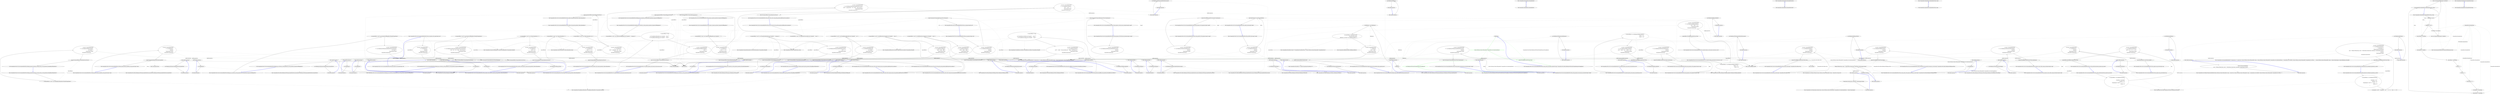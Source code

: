 digraph  {
m0_40 [label="Entry CommandLine.Tests.Unit.Core.InstanceBuilderTests.Parse_int_sequence_with_range(string[], int[])", span="111-111", cluster="CommandLine.Tests.Unit.Core.InstanceBuilderTests.Parse_int_sequence_with_range(string[], int[])", file="InstanceBuilderTests.cs"];
m0_41 [label="var result = InstanceBuilder.Build(\r\n                () => new FakeOptions(),\r\n                arguments,\r\n                StringComparer.Ordinal,\r\n                CultureInfo.InvariantCulture)", span="116-120", cluster="CommandLine.Tests.Unit.Core.InstanceBuilderTests.Parse_int_sequence_with_range(string[], int[])", file="InstanceBuilderTests.cs"];
m0_42 [label="Assert.True(expected.SequenceEqual(result.Value.IntSequence))", span="123-123", cluster="CommandLine.Tests.Unit.Core.InstanceBuilderTests.Parse_int_sequence_with_range(string[], int[])", file="InstanceBuilderTests.cs"];
m0_43 [label="Exit CommandLine.Tests.Unit.Core.InstanceBuilderTests.Parse_int_sequence_with_range(string[], int[])", span="111-111", cluster="CommandLine.Tests.Unit.Core.InstanceBuilderTests.Parse_int_sequence_with_range(string[], int[])", file="InstanceBuilderTests.cs"];
m0_150 [label="Entry CommandLine.Tests.Fakes.FakeOptionsWithSequenceWithoutRange.FakeOptionsWithSequenceWithoutRange()", span="9-9", cluster="CommandLine.Tests.Fakes.FakeOptionsWithSequenceWithoutRange.FakeOptionsWithSequenceWithoutRange()", file="InstanceBuilderTests.cs"];
m0_172 [label="Entry CommandLine.Core.InstanceBuilder.Build<T>(System.Func<T>, System.Func<System.Collections.Generic.IEnumerable<string>, System.Collections.Generic.IEnumerable<CommandLine.Core.OptionSpecification>, CommandLine.Core.StatePair<System.Collections.Generic.IEnumerable<CommandLine.Core.Token>>>, System.Collections.Generic.IEnumerable<string>, System.StringComparer, System.Globalization.CultureInfo)", span="33-33", cluster="CommandLine.Core.InstanceBuilder.Build<T>(System.Func<T>, System.Func<System.Collections.Generic.IEnumerable<string>, System.Collections.Generic.IEnumerable<CommandLine.Core.OptionSpecification>, CommandLine.Core.StatePair<System.Collections.Generic.IEnumerable<CommandLine.Core.Token>>>, System.Collections.Generic.IEnumerable<string>, System.StringComparer, System.Globalization.CultureInfo)", file="InstanceBuilderTests.cs"];
m0_290 [label=fakeOptions, span="", cluster="CommandLine.Tests.Unit.Core.InstanceBuilderTests.Parse_string_scalar_and_sequence_adjacent(string[], CommandLine.Tests.Fakes.FakeOptionsWithScalarValueAndSequenceStringAdjacent)", file="InstanceBuilderTests.cs"];
m0_291 [label="System.Collections.Generic.IEnumerable<CommandLine.Core.OptionSpecification>", span="", cluster="CommandLine.Tests.Unit.Core.InstanceBuilderTests.Parse_string_scalar_and_sequence_adjacent(string[], CommandLine.Tests.Fakes.FakeOptionsWithScalarValueAndSequenceStringAdjacent)", color=green, community=1, file="InstanceBuilderTests.cs"];
m0_292 [label="expected.ShouldBeEquivalentTo(result.Value)", span="704-704", cluster="CommandLine.Tests.Unit.Core.InstanceBuilderTests.Parse_string_scalar_and_sequence_adjacent(string[], CommandLine.Tests.Fakes.FakeOptionsWithScalarValueAndSequenceStringAdjacent)", color=green, community=0, file="InstanceBuilderTests.cs"];
m0_293 [label="Exit CommandLine.Tests.Unit.Core.InstanceBuilderTests.Parse_string_scalar_and_sequence_adjacent(string[], CommandLine.Tests.Fakes.FakeOptionsWithScalarValueAndSequenceStringAdjacent)", span="692-692", cluster="CommandLine.Tests.Unit.Core.InstanceBuilderTests.Parse_string_scalar_and_sequence_adjacent(string[], CommandLine.Tests.Fakes.FakeOptionsWithScalarValueAndSequenceStringAdjacent)", file="InstanceBuilderTests.cs"];
m0_11 [label="Entry Unk.True", span="", cluster="Unk.True", file="InstanceBuilderTests.cs"];
m0_159 [label="Entry CommandLine.Tests.Unit.Core.InstanceBuilderTests.Parse_string_sequence_with_separator(string[], string[])", span="406-406", cluster="CommandLine.Tests.Unit.Core.InstanceBuilderTests.Parse_string_sequence_with_separator(string[], string[])", file="InstanceBuilderTests.cs"];
m0_160 [label="var result = InstanceBuilder.Build(\r\n                () => new FakeOptionsWithSequenceAndSeparator(),\r\n                arguments,\r\n                StringComparer.Ordinal,\r\n                CultureInfo.InvariantCulture)", span="411-415", cluster="CommandLine.Tests.Unit.Core.InstanceBuilderTests.Parse_string_sequence_with_separator(string[], string[])", file="InstanceBuilderTests.cs"];
m0_161 [label="expected.ShouldBeEquivalentTo(result.Value.StringSequence)", span="418-418", cluster="CommandLine.Tests.Unit.Core.InstanceBuilderTests.Parse_string_sequence_with_separator(string[], string[])", file="InstanceBuilderTests.cs"];
m0_162 [label="Exit CommandLine.Tests.Unit.Core.InstanceBuilderTests.Parse_string_sequence_with_separator(string[], string[])", span="406-406", cluster="CommandLine.Tests.Unit.Core.InstanceBuilderTests.Parse_string_sequence_with_separator(string[], string[])", file="InstanceBuilderTests.cs"];
m0_233 [label="Entry CommandLine.Tests.Unit.Core.InstanceBuilderTests.Wrong_range_in_sequence_gererates_SequenceOutOfRangeError()", span="557-557", cluster="CommandLine.Tests.Unit.Core.InstanceBuilderTests.Wrong_range_in_sequence_gererates_SequenceOutOfRangeError()", file="InstanceBuilderTests.cs"];
m0_234 [label="var expectedResult = new[] { new SequenceOutOfRangeError(new NameInfo(''i'', '''')) }", span="560-560", cluster="CommandLine.Tests.Unit.Core.InstanceBuilderTests.Wrong_range_in_sequence_gererates_SequenceOutOfRangeError()", file="InstanceBuilderTests.cs"];
m0_235 [label="var result = InstanceBuilder.Build(\r\n                () => new FakeOptions(),\r\n                new [] { ''-i'', ''10'' },\r\n                StringComparer.Ordinal,\r\n                CultureInfo.InvariantCulture)", span="563-567", cluster="CommandLine.Tests.Unit.Core.InstanceBuilderTests.Wrong_range_in_sequence_gererates_SequenceOutOfRangeError()", file="InstanceBuilderTests.cs"];
m0_236 [label="Assert.True(expectedResult.SequenceEqual(result.Errors))", span="570-570", cluster="CommandLine.Tests.Unit.Core.InstanceBuilderTests.Wrong_range_in_sequence_gererates_SequenceOutOfRangeError()", file="InstanceBuilderTests.cs"];
m0_237 [label="Exit CommandLine.Tests.Unit.Core.InstanceBuilderTests.Wrong_range_in_sequence_gererates_SequenceOutOfRangeError()", span="557-557", cluster="CommandLine.Tests.Unit.Core.InstanceBuilderTests.Wrong_range_in_sequence_gererates_SequenceOutOfRangeError()", file="InstanceBuilderTests.cs"];
m0_274 [label="Entry CommandLine.Tests.Unit.Core.InstanceBuilderTests.Breaking_required_constraint_in_string_scalar_as_value_generates_MissingRequiredOptionError()", span="653-653", cluster="CommandLine.Tests.Unit.Core.InstanceBuilderTests.Breaking_required_constraint_in_string_scalar_as_value_generates_MissingRequiredOptionError()", file="InstanceBuilderTests.cs"];
m0_275 [label="var expectedResult = new[] { new MissingRequiredOptionError(NameInfo.EmptyName) }", span="656-656", cluster="CommandLine.Tests.Unit.Core.InstanceBuilderTests.Breaking_required_constraint_in_string_scalar_as_value_generates_MissingRequiredOptionError()", file="InstanceBuilderTests.cs"];
m0_276 [label="var result = InstanceBuilder.Build(\r\n                () => new FakeOptionWithRequiredValue(),\r\n                new string[] { },\r\n                StringComparer.Ordinal,\r\n                CultureInfo.InvariantCulture)", span="659-663", cluster="CommandLine.Tests.Unit.Core.InstanceBuilderTests.Breaking_required_constraint_in_string_scalar_as_value_generates_MissingRequiredOptionError()", file="InstanceBuilderTests.cs"];
m0_277 [label="Assert.True(expectedResult.SequenceEqual(result.Errors))", span="666-666", cluster="CommandLine.Tests.Unit.Core.InstanceBuilderTests.Breaking_required_constraint_in_string_scalar_as_value_generates_MissingRequiredOptionError()", file="InstanceBuilderTests.cs"];
m0_278 [label="Exit CommandLine.Tests.Unit.Core.InstanceBuilderTests.Breaking_required_constraint_in_string_scalar_as_value_generates_MissingRequiredOptionError()", span="653-653", cluster="CommandLine.Tests.Unit.Core.InstanceBuilderTests.Breaking_required_constraint_in_string_scalar_as_value_generates_MissingRequiredOptionError()", file="InstanceBuilderTests.cs"];
m0_220 [label="Entry CommandLine.MissingRequiredOptionError.MissingRequiredOptionError(CommandLine.NameInfo)", span="283-283", cluster="CommandLine.MissingRequiredOptionError.MissingRequiredOptionError(CommandLine.NameInfo)", file="InstanceBuilderTests.cs"];
m0_82 [label="Entry CommandLine.Tests.Fakes.FakeOptionsWithSequenceAndOnlyMinConstraintAsValue.FakeOptionsWithSequenceAndOnlyMinConstraintAsValue()", span="9-9", cluster="CommandLine.Tests.Fakes.FakeOptionsWithSequenceAndOnlyMinConstraintAsValue.FakeOptionsWithSequenceAndOnlyMinConstraintAsValue()", file="InstanceBuilderTests.cs"];
m0_62 [label="Entry CommandLine.Tests.Fakes.FakeOptionsWithSequenceAndOnlyMaxConstraint.FakeOptionsWithSequenceAndOnlyMaxConstraint()", span="9-9", cluster="CommandLine.Tests.Fakes.FakeOptionsWithSequenceAndOnlyMaxConstraint.FakeOptionsWithSequenceAndOnlyMaxConstraint()", file="InstanceBuilderTests.cs"];
m0_151 [label="Entry CommandLine.Tests.Unit.Core.InstanceBuilderTests.Parse_long_sequence_with_separator(string[], long[])", span="384-384", cluster="CommandLine.Tests.Unit.Core.InstanceBuilderTests.Parse_long_sequence_with_separator(string[], long[])", file="InstanceBuilderTests.cs"];
m0_152 [label="var result = InstanceBuilder.Build(\r\n                () => new FakeOptionsWithSequenceAndSeparator(),\r\n                arguments,\r\n                StringComparer.Ordinal,\r\n                CultureInfo.InvariantCulture)", span="389-393", cluster="CommandLine.Tests.Unit.Core.InstanceBuilderTests.Parse_long_sequence_with_separator(string[], long[])", file="InstanceBuilderTests.cs"];
m0_153 [label="expected.ShouldBeEquivalentTo(result.Value.LongSequence)", span="396-396", cluster="CommandLine.Tests.Unit.Core.InstanceBuilderTests.Parse_long_sequence_with_separator(string[], long[])", file="InstanceBuilderTests.cs"];
m0_154 [label="Exit CommandLine.Tests.Unit.Core.InstanceBuilderTests.Parse_long_sequence_with_separator(string[], long[])", span="384-384", cluster="CommandLine.Tests.Unit.Core.InstanceBuilderTests.Parse_long_sequence_with_separator(string[], long[])", file="InstanceBuilderTests.cs"];
m0_143 [label="Entry CommandLine.Tests.Unit.Core.InstanceBuilderTests.Parse_sequence_value_without_range_constraints(string[], long[])", span="362-362", cluster="CommandLine.Tests.Unit.Core.InstanceBuilderTests.Parse_sequence_value_without_range_constraints(string[], long[])", file="InstanceBuilderTests.cs"];
m0_144 [label="var result = InstanceBuilder.Build(\r\n                () => new FakeOptionsWithSequenceWithoutRange(),\r\n                arguments,\r\n                StringComparer.Ordinal,\r\n                CultureInfo.InvariantCulture)", span="367-371", cluster="CommandLine.Tests.Unit.Core.InstanceBuilderTests.Parse_sequence_value_without_range_constraints(string[], long[])", file="InstanceBuilderTests.cs"];
m0_145 [label="expected.ShouldBeEquivalentTo(result.Value.LongSequence)", span="374-374", cluster="CommandLine.Tests.Unit.Core.InstanceBuilderTests.Parse_sequence_value_without_range_constraints(string[], long[])", file="InstanceBuilderTests.cs"];
m0_146 [label="Exit CommandLine.Tests.Unit.Core.InstanceBuilderTests.Parse_sequence_value_without_range_constraints(string[], long[])", span="362-362", cluster="CommandLine.Tests.Unit.Core.InstanceBuilderTests.Parse_sequence_value_without_range_constraints(string[], long[])", file="InstanceBuilderTests.cs"];
m0_241 [label="Entry CommandLine.Tests.Unit.Core.InstanceBuilderTests.Parse_unknown_long_option_gererates_UnknownOptionError()", span="576-576", cluster="CommandLine.Tests.Unit.Core.InstanceBuilderTests.Parse_unknown_long_option_gererates_UnknownOptionError()", file="InstanceBuilderTests.cs"];
m0_242 [label="var expectedResult = new[] { new UnknownOptionError(''xyz'') }", span="579-579", cluster="CommandLine.Tests.Unit.Core.InstanceBuilderTests.Parse_unknown_long_option_gererates_UnknownOptionError()", file="InstanceBuilderTests.cs"];
m0_243 [label="var result = InstanceBuilder.Build(\r\n                () => new FakeOptions(),\r\n                new[] { ''--stringvalue'', ''abc'', ''--xyz'' },\r\n                StringComparer.Ordinal,\r\n                CultureInfo.InvariantCulture)", span="582-586", cluster="CommandLine.Tests.Unit.Core.InstanceBuilderTests.Parse_unknown_long_option_gererates_UnknownOptionError()", file="InstanceBuilderTests.cs"];
m0_244 [label="Assert.True(expectedResult.SequenceEqual(result.Errors))", span="589-589", cluster="CommandLine.Tests.Unit.Core.InstanceBuilderTests.Parse_unknown_long_option_gererates_UnknownOptionError()", file="InstanceBuilderTests.cs"];
m0_245 [label="Exit CommandLine.Tests.Unit.Core.InstanceBuilderTests.Parse_unknown_long_option_gererates_UnknownOptionError()", span="576-576", cluster="CommandLine.Tests.Unit.Core.InstanceBuilderTests.Parse_unknown_long_option_gererates_UnknownOptionError()", file="InstanceBuilderTests.cs"];
m0_55 [label="Entry CommandLine.Tests.Unit.Core.InstanceBuilderTests.Parse_string_sequence_with_only_max_constraint(string[], string[])", span="156-156", cluster="CommandLine.Tests.Unit.Core.InstanceBuilderTests.Parse_string_sequence_with_only_max_constraint(string[], string[])", file="InstanceBuilderTests.cs"];
m0_56 [label="var result = InstanceBuilder.Build(\r\n                () => new FakeOptionsWithSequenceAndOnlyMaxConstraint(),\r\n                arguments,\r\n                StringComparer.Ordinal,\r\n                CultureInfo.InvariantCulture)", span="161-165", cluster="CommandLine.Tests.Unit.Core.InstanceBuilderTests.Parse_string_sequence_with_only_max_constraint(string[], string[])", file="InstanceBuilderTests.cs"];
m0_57 [label="Assert.True(expected.SequenceEqual(result.Value.StringSequence))", span="168-168", cluster="CommandLine.Tests.Unit.Core.InstanceBuilderTests.Parse_string_sequence_with_only_max_constraint(string[], string[])", file="InstanceBuilderTests.cs"];
m0_58 [label="Exit CommandLine.Tests.Unit.Core.InstanceBuilderTests.Parse_string_sequence_with_only_max_constraint(string[], string[])", span="156-156", cluster="CommandLine.Tests.Unit.Core.InstanceBuilderTests.Parse_string_sequence_with_only_max_constraint(string[], string[])", file="InstanceBuilderTests.cs"];
m0_54 [label="Entry CommandLine.Tests.Fakes.FakeOptionsWithSequenceAndOnlyMinConstraint.FakeOptionsWithSequenceAndOnlyMinConstraint()", span="9-9", cluster="CommandLine.Tests.Fakes.FakeOptionsWithSequenceAndOnlyMinConstraint.FakeOptionsWithSequenceAndOnlyMinConstraint()", file="InstanceBuilderTests.cs"];
m0_266 [label="Entry CommandLine.Tests.Unit.Core.InstanceBuilderTests.Omitting_names_assumes_identifier_as_long_name(string[], string)", span="635-635", cluster="CommandLine.Tests.Unit.Core.InstanceBuilderTests.Omitting_names_assumes_identifier_as_long_name(string[], string)", file="InstanceBuilderTests.cs"];
m0_267 [label="var result = InstanceBuilder.Build(\r\n                () => new FakeOptions(),\r\n                arguments,\r\n                StringComparer.Ordinal,\r\n                CultureInfo.InvariantCulture)", span="640-644", cluster="CommandLine.Tests.Unit.Core.InstanceBuilderTests.Omitting_names_assumes_identifier_as_long_name(string[], string)", file="InstanceBuilderTests.cs"];
m0_268 [label="Assert.True(expected.Equals(result.Value.StringValue))", span="647-647", cluster="CommandLine.Tests.Unit.Core.InstanceBuilderTests.Omitting_names_assumes_identifier_as_long_name(string[], string)", file="InstanceBuilderTests.cs"];
m0_269 [label="Exit CommandLine.Tests.Unit.Core.InstanceBuilderTests.Omitting_names_assumes_identifier_as_long_name(string[], string)", span="635-635", cluster="CommandLine.Tests.Unit.Core.InstanceBuilderTests.Omitting_names_assumes_identifier_as_long_name(string[], string)", file="InstanceBuilderTests.cs"];
m0_207 [label="Entry CommandLine.Tests.Unit.Core.InstanceBuilderTests.Two_required_options_at_the_same_set_and_both_are_true()", span="499-499", cluster="CommandLine.Tests.Unit.Core.InstanceBuilderTests.Two_required_options_at_the_same_set_and_both_are_true()", file="InstanceBuilderTests.cs"];
m0_208 [label="var expectedResult = new FakeOptionWithRequiredAndSet {\r\n                FtpUrl = ''str1'',\r\n                WebUrl = ''str2''\r\n            }", span="501-504", cluster="CommandLine.Tests.Unit.Core.InstanceBuilderTests.Two_required_options_at_the_same_set_and_both_are_true()", file="InstanceBuilderTests.cs"];
m0_209 [label="var result = InstanceBuilder.Build(\r\n                () => new FakeOptionWithRequiredAndSet(),\r\n                new[] { ''--ftpurl'', ''str1'', ''--weburl'', ''str2'' },\r\n                StringComparer.Ordinal,\r\n                CultureInfo.InvariantCulture)", span="506-510", cluster="CommandLine.Tests.Unit.Core.InstanceBuilderTests.Two_required_options_at_the_same_set_and_both_are_true()", file="InstanceBuilderTests.cs"];
m0_210 [label="expectedResult.ShouldBeEquivalentTo(result.Value)", span="513-513", cluster="CommandLine.Tests.Unit.Core.InstanceBuilderTests.Two_required_options_at_the_same_set_and_both_are_true()", file="InstanceBuilderTests.cs"];
m0_211 [label="Exit CommandLine.Tests.Unit.Core.InstanceBuilderTests.Two_required_options_at_the_same_set_and_both_are_true()", span="499-499", cluster="CommandLine.Tests.Unit.Core.InstanceBuilderTests.Two_required_options_at_the_same_set_and_both_are_true()", file="InstanceBuilderTests.cs"];
m0_187 [label="Entry CommandLine.Core.NameLookup.Contains(string, System.Collections.Generic.IEnumerable<CommandLine.Core.OptionSpecification>, System.StringComparer)", span="12-12", cluster="CommandLine.Core.NameLookup.Contains(string, System.Collections.Generic.IEnumerable<CommandLine.Core.OptionSpecification>, System.StringComparer)", file="InstanceBuilderTests.cs"];
m0_31 [label="Entry CommandLine.Tests.Unit.Core.InstanceBuilderTests.Parse_int_sequence(string[], int[])", span="89-89", cluster="CommandLine.Tests.Unit.Core.InstanceBuilderTests.Parse_int_sequence(string[], int[])", file="InstanceBuilderTests.cs"];
m0_32 [label="var result = InstanceBuilder.Build(\r\n                () => new FakeOptionsWithSequence(),\r\n                arguments,\r\n                StringComparer.Ordinal,\r\n                CultureInfo.InvariantCulture)", span="94-98", cluster="CommandLine.Tests.Unit.Core.InstanceBuilderTests.Parse_int_sequence(string[], int[])", file="InstanceBuilderTests.cs"];
m0_33 [label="Assert.True(expected.SequenceEqual(result.Value.IntSequence))", span="101-101", cluster="CommandLine.Tests.Unit.Core.InstanceBuilderTests.Parse_int_sequence(string[], int[])", file="InstanceBuilderTests.cs"];
m0_34 [label="Exit CommandLine.Tests.Unit.Core.InstanceBuilderTests.Parse_int_sequence(string[], int[])", span="89-89", cluster="CommandLine.Tests.Unit.Core.InstanceBuilderTests.Parse_int_sequence(string[], int[])", file="InstanceBuilderTests.cs"];
m0_0 [label="Entry CommandLine.Tests.Unit.Core.InstanceBuilderTests.Explicit_help_request_generates_help_requested_error()", span="17-17", cluster="CommandLine.Tests.Unit.Core.InstanceBuilderTests.Explicit_help_request_generates_help_requested_error()", file="InstanceBuilderTests.cs"];
m0_1 [label="var fakeOptions = new FakeOptions()", span="20-20", cluster="CommandLine.Tests.Unit.Core.InstanceBuilderTests.Explicit_help_request_generates_help_requested_error()", file="InstanceBuilderTests.cs"];
m0_2 [label="var expectedResult = ParserResult.Create(\r\n                ParserResultType.Options,\r\n                fakeOptions, new Error[] { new HelpRequestedError() })", span="21-23", cluster="CommandLine.Tests.Unit.Core.InstanceBuilderTests.Explicit_help_request_generates_help_requested_error()", file="InstanceBuilderTests.cs"];
m0_3 [label="var result = InstanceBuilder.Build(\r\n                () => fakeOptions,\r\n                new[] { ''--help'' },\r\n                StringComparer.Ordinal,\r\n                CultureInfo.InvariantCulture)", span="26-30", cluster="CommandLine.Tests.Unit.Core.InstanceBuilderTests.Explicit_help_request_generates_help_requested_error()", file="InstanceBuilderTests.cs"];
m0_4 [label="Assert.True(expectedResult.Equals(result))", span="33-33", cluster="CommandLine.Tests.Unit.Core.InstanceBuilderTests.Explicit_help_request_generates_help_requested_error()", file="InstanceBuilderTests.cs"];
m0_5 [label="Exit CommandLine.Tests.Unit.Core.InstanceBuilderTests.Explicit_help_request_generates_help_requested_error()", span="17-17", cluster="CommandLine.Tests.Unit.Core.InstanceBuilderTests.Explicit_help_request_generates_help_requested_error()", file="InstanceBuilderTests.cs"];
m0_224 [label="Entry CommandLine.Tests.Unit.Core.InstanceBuilderTests.Omitting_required_option_gererates_MissingRequiredOptionError()", span="538-538", cluster="CommandLine.Tests.Unit.Core.InstanceBuilderTests.Omitting_required_option_gererates_MissingRequiredOptionError()", file="InstanceBuilderTests.cs"];
m0_225 [label="var expectedResult = new[] { new MissingRequiredOptionError(new NameInfo('''', ''str'')) }", span="541-541", cluster="CommandLine.Tests.Unit.Core.InstanceBuilderTests.Omitting_required_option_gererates_MissingRequiredOptionError()", file="InstanceBuilderTests.cs"];
m0_226 [label="var result = InstanceBuilder.Build(\r\n                () => new FakeOptionWithRequired(),\r\n                new string[] { },\r\n                StringComparer.Ordinal,\r\n                CultureInfo.InvariantCulture)", span="544-548", cluster="CommandLine.Tests.Unit.Core.InstanceBuilderTests.Omitting_required_option_gererates_MissingRequiredOptionError()", file="InstanceBuilderTests.cs"];
m0_227 [label="Assert.True(expectedResult.SequenceEqual(result.Errors))", span="551-551", cluster="CommandLine.Tests.Unit.Core.InstanceBuilderTests.Omitting_required_option_gererates_MissingRequiredOptionError()", file="InstanceBuilderTests.cs"];
m0_228 [label="Exit CommandLine.Tests.Unit.Core.InstanceBuilderTests.Omitting_required_option_gererates_MissingRequiredOptionError()", span="538-538", cluster="CommandLine.Tests.Unit.Core.InstanceBuilderTests.Omitting_required_option_gererates_MissingRequiredOptionError()", file="InstanceBuilderTests.cs"];
m0_8 [label="Entry CommandLine.ParserResult.Create<T>(CommandLine.ParserResultType, T, System.Collections.Generic.IEnumerable<CommandLine.Error>)", span="103-103", cluster="CommandLine.ParserResult.Create<T>(CommandLine.ParserResultType, T, System.Collections.Generic.IEnumerable<CommandLine.Error>)", file="InstanceBuilderTests.cs"];
m0_78 [label="Entry CommandLine.SequenceOutOfRangeError.SequenceOutOfRangeError(CommandLine.NameInfo)", span="316-316", cluster="CommandLine.SequenceOutOfRangeError.SequenceOutOfRangeError(CommandLine.NameInfo)", file="InstanceBuilderTests.cs"];
m0_294 [label="Entry lambda expression", span="698-698", cluster="lambda expression", file="InstanceBuilderTests.cs"];
m0_13 [label=fakeOptions, span="27-27", cluster="lambda expression", file="InstanceBuilderTests.cs"];
m0_12 [label="Entry lambda expression", span="27-27", cluster="lambda expression", file="InstanceBuilderTests.cs"];
m0_14 [label="Exit lambda expression", span="27-27", cluster="lambda expression", file="InstanceBuilderTests.cs"];
m0_20 [label="Entry lambda expression", span="48-48", cluster="lambda expression", file="InstanceBuilderTests.cs"];
m0_21 [label="new FakeOptions()", span="48-48", cluster="lambda expression", file="InstanceBuilderTests.cs"];
m0_22 [label="Exit lambda expression", span="48-48", cluster="lambda expression", file="InstanceBuilderTests.cs"];
m0_27 [label="Entry lambda expression", span="71-71", cluster="lambda expression", file="InstanceBuilderTests.cs"];
m0_28 [label="new FakeOptionsWithDouble()", span="71-71", cluster="lambda expression", file="InstanceBuilderTests.cs"];
m0_29 [label="Exit lambda expression", span="71-71", cluster="lambda expression", file="InstanceBuilderTests.cs"];
m0_36 [label="Entry lambda expression", span="95-95", cluster="lambda expression", file="InstanceBuilderTests.cs"];
m0_37 [label="new FakeOptionsWithSequence()", span="95-95", cluster="lambda expression", file="InstanceBuilderTests.cs"];
m0_38 [label="Exit lambda expression", span="95-95", cluster="lambda expression", file="InstanceBuilderTests.cs"];
m0_44 [label="Entry lambda expression", span="117-117", cluster="lambda expression", file="InstanceBuilderTests.cs"];
m0_45 [label="new FakeOptions()", span="117-117", cluster="lambda expression", file="InstanceBuilderTests.cs"];
m0_46 [label="Exit lambda expression", span="117-117", cluster="lambda expression", file="InstanceBuilderTests.cs"];
m0_51 [label="Entry lambda expression", span="140-140", cluster="lambda expression", file="InstanceBuilderTests.cs"];
m0_52 [label="new FakeOptionsWithSequenceAndOnlyMinConstraint()", span="140-140", cluster="lambda expression", file="InstanceBuilderTests.cs"];
m0_53 [label="Exit lambda expression", span="140-140", cluster="lambda expression", file="InstanceBuilderTests.cs"];
m0_59 [label="Entry lambda expression", span="162-162", cluster="lambda expression", file="InstanceBuilderTests.cs"];
m0_60 [label="new FakeOptionsWithSequenceAndOnlyMaxConstraint()", span="162-162", cluster="lambda expression", file="InstanceBuilderTests.cs"];
m0_61 [label="Exit lambda expression", span="162-162", cluster="lambda expression", file="InstanceBuilderTests.cs"];
m0_70 [label="Entry lambda expression", span="181-181", cluster="lambda expression", file="InstanceBuilderTests.cs"];
m0_71 [label="new FakeOptionsWithSequenceAndOnlyMinConstraint()", span="181-181", cluster="lambda expression", file="InstanceBuilderTests.cs"];
m0_72 [label="Exit lambda expression", span="181-181", cluster="lambda expression", file="InstanceBuilderTests.cs"];
m0_79 [label="Entry lambda expression", span="200-200", cluster="lambda expression", file="InstanceBuilderTests.cs"];
m0_80 [label="new FakeOptionsWithSequenceAndOnlyMinConstraintAsValue()", span="200-200", cluster="lambda expression", file="InstanceBuilderTests.cs"];
m0_81 [label="Exit lambda expression", span="200-200", cluster="lambda expression", file="InstanceBuilderTests.cs"];
m0_88 [label="Entry lambda expression", span="220-220", cluster="lambda expression", file="InstanceBuilderTests.cs"];
m0_89 [label="new FakeOptionsWithSequenceAndOnlyMaxConstraint()", span="220-220", cluster="lambda expression", file="InstanceBuilderTests.cs"];
m0_90 [label="Exit lambda expression", span="220-220", cluster="lambda expression", file="InstanceBuilderTests.cs"];
m0_96 [label="Entry lambda expression", span="239-239", cluster="lambda expression", file="InstanceBuilderTests.cs"];
m0_97 [label="new FakeOptionsWithSequenceAndOnlyMaxConstraintAsValue()", span="239-239", cluster="lambda expression", file="InstanceBuilderTests.cs"];
m0_98 [label="Exit lambda expression", span="239-239", cluster="lambda expression", file="InstanceBuilderTests.cs"];
m0_105 [label="Entry lambda expression", span="263-263", cluster="lambda expression", file="InstanceBuilderTests.cs"];
m0_106 [label="new FakeOptionsWithEnum()", span="263-263", cluster="lambda expression", file="InstanceBuilderTests.cs"];
m0_107 [label="Exit lambda expression", span="263-263", cluster="lambda expression", file="InstanceBuilderTests.cs"];
m0_115 [label="Entry lambda expression", span="282-282", cluster="lambda expression", file="InstanceBuilderTests.cs"];
m0_116 [label="new FakeOptionsWithEnum()", span="282-282", cluster="lambda expression", file="InstanceBuilderTests.cs"];
m0_117 [label="Exit lambda expression", span="282-282", cluster="lambda expression", file="InstanceBuilderTests.cs"];
m0_123 [label="Entry lambda expression", span="301-301", cluster="lambda expression", file="InstanceBuilderTests.cs"];
m0_124 [label="new FakeOptionsWithEnum()", span="301-301", cluster="lambda expression", file="InstanceBuilderTests.cs"];
m0_125 [label="Exit lambda expression", span="301-301", cluster="lambda expression", file="InstanceBuilderTests.cs"];
m0_131 [label="Entry lambda expression", span="320-320", cluster="lambda expression", file="InstanceBuilderTests.cs"];
m0_132 [label="new FakeOptionsWithEnum()", span="320-320", cluster="lambda expression", file="InstanceBuilderTests.cs"];
m0_133 [label="Exit lambda expression", span="320-320", cluster="lambda expression", file="InstanceBuilderTests.cs"];
m0_140 [label="Entry lambda expression", span="345-345", cluster="lambda expression", file="InstanceBuilderTests.cs"];
m0_141 [label="new FakeOptionsWithValues()", span="345-345", cluster="lambda expression", file="InstanceBuilderTests.cs"];
m0_142 [label="Exit lambda expression", span="345-345", cluster="lambda expression", file="InstanceBuilderTests.cs"];
m0_147 [label="Entry lambda expression", span="368-368", cluster="lambda expression", file="InstanceBuilderTests.cs"];
m0_148 [label="new FakeOptionsWithSequenceWithoutRange()", span="368-368", cluster="lambda expression", file="InstanceBuilderTests.cs"];
m0_149 [label="Exit lambda expression", span="368-368", cluster="lambda expression", file="InstanceBuilderTests.cs"];
m0_155 [label="Entry lambda expression", span="390-390", cluster="lambda expression", file="InstanceBuilderTests.cs"];
m0_156 [label="new FakeOptionsWithSequenceAndSeparator()", span="390-390", cluster="lambda expression", file="InstanceBuilderTests.cs"];
m0_157 [label="Exit lambda expression", span="390-390", cluster="lambda expression", file="InstanceBuilderTests.cs"];
m0_163 [label="Entry lambda expression", span="412-412", cluster="lambda expression", file="InstanceBuilderTests.cs"];
m0_164 [label="new FakeOptionsWithSequenceAndSeparator()", span="412-412", cluster="lambda expression", file="InstanceBuilderTests.cs"];
m0_165 [label="Exit lambda expression", span="412-412", cluster="lambda expression", file="InstanceBuilderTests.cs"];
m0_173 [label="Entry lambda expression", span="441-441", cluster="lambda expression", file="InstanceBuilderTests.cs"];
m0_176 [label="Entry lambda expression", span="442-444", cluster="lambda expression", file="InstanceBuilderTests.cs"];
m0_174 [label="new FakeOptionsWithValues()", span="441-441", cluster="lambda expression", file="InstanceBuilderTests.cs"];
m0_175 [label="Exit lambda expression", span="441-441", cluster="lambda expression", file="InstanceBuilderTests.cs"];
m0_177 [label="Tokenizer.PreprocessDashDash(a,\r\n                        args => Tokenizer.Tokenize(args, name => NameLookup.Contains(name, optionSpecs, StringComparer.Ordinal)))", span="443-444", cluster="lambda expression", file="InstanceBuilderTests.cs"];
m0_181 [label="Tokenizer.Tokenize(args, name => NameLookup.Contains(name, optionSpecs, StringComparer.Ordinal))", span="444-444", cluster="lambda expression", file="InstanceBuilderTests.cs"];
m0_185 [label="NameLookup.Contains(name, optionSpecs, StringComparer.Ordinal)", span="444-444", cluster="lambda expression", file="InstanceBuilderTests.cs"];
m0_178 [label="Exit lambda expression", span="442-444", cluster="lambda expression", file="InstanceBuilderTests.cs"];
m0_180 [label="Entry lambda expression", span="444-444", cluster="lambda expression", file="InstanceBuilderTests.cs"];
m0_182 [label="Exit lambda expression", span="444-444", cluster="lambda expression", file="InstanceBuilderTests.cs"];
m0_184 [label="Entry lambda expression", span="444-444", cluster="lambda expression", file="InstanceBuilderTests.cs"];
m0_186 [label="Exit lambda expression", span="444-444", cluster="lambda expression", file="InstanceBuilderTests.cs"];
m0_194 [label="Entry lambda expression", span="467-467", cluster="lambda expression", file="InstanceBuilderTests.cs"];
m0_195 [label="new FakeOptionsWithSets()", span="467-467", cluster="lambda expression", file="InstanceBuilderTests.cs"];
m0_196 [label="Exit lambda expression", span="467-467", cluster="lambda expression", file="InstanceBuilderTests.cs"];
m0_204 [label="Entry lambda expression", span="487-487", cluster="lambda expression", file="InstanceBuilderTests.cs"];
m0_205 [label="new FakeOptionWithRequiredAndSet()", span="487-487", cluster="lambda expression", file="InstanceBuilderTests.cs"];
m0_206 [label="Exit lambda expression", span="487-487", cluster="lambda expression", file="InstanceBuilderTests.cs"];
m0_212 [label="Entry lambda expression", span="507-507", cluster="lambda expression", file="InstanceBuilderTests.cs"];
m0_213 [label="new FakeOptionWithRequiredAndSet()", span="507-507", cluster="lambda expression", file="InstanceBuilderTests.cs"];
m0_214 [label="Exit lambda expression", span="507-507", cluster="lambda expression", file="InstanceBuilderTests.cs"];
m0_221 [label="Entry lambda expression", span="527-527", cluster="lambda expression", file="InstanceBuilderTests.cs"];
m0_222 [label="new FakeOptionWithRequiredAndSet()", span="527-527", cluster="lambda expression", file="InstanceBuilderTests.cs"];
m0_223 [label="Exit lambda expression", span="527-527", cluster="lambda expression", file="InstanceBuilderTests.cs"];
m0_229 [label="Entry lambda expression", span="545-545", cluster="lambda expression", file="InstanceBuilderTests.cs"];
m0_230 [label="new FakeOptionWithRequired()", span="545-545", cluster="lambda expression", file="InstanceBuilderTests.cs"];
m0_231 [label="Exit lambda expression", span="545-545", cluster="lambda expression", file="InstanceBuilderTests.cs"];
m0_238 [label="Entry lambda expression", span="564-564", cluster="lambda expression", file="InstanceBuilderTests.cs"];
m0_239 [label="new FakeOptions()", span="564-564", cluster="lambda expression", file="InstanceBuilderTests.cs"];
m0_240 [label="Exit lambda expression", span="564-564", cluster="lambda expression", file="InstanceBuilderTests.cs"];
m0_247 [label="Entry lambda expression", span="583-583", cluster="lambda expression", file="InstanceBuilderTests.cs"];
m0_248 [label="new FakeOptions()", span="583-583", cluster="lambda expression", file="InstanceBuilderTests.cs"];
m0_249 [label="Exit lambda expression", span="583-583", cluster="lambda expression", file="InstanceBuilderTests.cs"];
m0_255 [label="Entry lambda expression", span="602-602", cluster="lambda expression", file="InstanceBuilderTests.cs"];
m0_256 [label="new FakeOptions()", span="602-602", cluster="lambda expression", file="InstanceBuilderTests.cs"];
m0_257 [label="Exit lambda expression", span="602-602", cluster="lambda expression", file="InstanceBuilderTests.cs"];
m0_263 [label="Entry lambda expression", span="621-621", cluster="lambda expression", file="InstanceBuilderTests.cs"];
m0_264 [label="new FakeOptions()", span="621-621", cluster="lambda expression", file="InstanceBuilderTests.cs"];
m0_265 [label="Exit lambda expression", span="621-621", cluster="lambda expression", file="InstanceBuilderTests.cs"];
m0_271 [label="Entry lambda expression", span="641-641", cluster="lambda expression", file="InstanceBuilderTests.cs"];
m0_272 [label="new FakeOptions()", span="641-641", cluster="lambda expression", file="InstanceBuilderTests.cs"];
m0_273 [label="Exit lambda expression", span="641-641", cluster="lambda expression", file="InstanceBuilderTests.cs"];
m0_279 [label="Entry lambda expression", span="660-660", cluster="lambda expression", file="InstanceBuilderTests.cs"];
m0_280 [label="new FakeOptionWithRequiredValue()", span="660-660", cluster="lambda expression", file="InstanceBuilderTests.cs"];
m0_281 [label="Exit lambda expression", span="660-660", cluster="lambda expression", file="InstanceBuilderTests.cs"];
m0_287 [label="Entry lambda expression", span="679-679", cluster="lambda expression", file="InstanceBuilderTests.cs"];
m0_288 [label="new FakeOptionWithRequiredValue()", span="679-679", cluster="lambda expression", file="InstanceBuilderTests.cs"];
m0_289 [label="Exit lambda expression", span="679-679", cluster="lambda expression", file="InstanceBuilderTests.cs"];
m0_295 [label="new FakeOptionsWithScalarValueAndSequenceStringAdjacent()", span="698-698", cluster="lambda expression", color=green, community=0, file="InstanceBuilderTests.cs"];
m0_296 [label="Exit lambda expression", span="698-698", cluster="lambda expression", file="InstanceBuilderTests.cs"];
m0_215 [label="Entry CommandLine.Tests.Unit.Core.InstanceBuilderTests.Two_required_options_at_the_same_set_and_none_are_true()", span="518-518", cluster="CommandLine.Tests.Unit.Core.InstanceBuilderTests.Two_required_options_at_the_same_set_and_none_are_true()", file="InstanceBuilderTests.cs"];
m0_216 [label="var expectedResult = new[]\r\n            {\r\n                new MissingRequiredOptionError(new NameInfo('''', ''ftpurl'')),\r\n                new MissingRequiredOptionError(new NameInfo('''', ''weburl''))\r\n            }", span="520-524", cluster="CommandLine.Tests.Unit.Core.InstanceBuilderTests.Two_required_options_at_the_same_set_and_none_are_true()", file="InstanceBuilderTests.cs"];
m0_217 [label="var result = InstanceBuilder.Build(\r\n                () => new FakeOptionWithRequiredAndSet(),\r\n                new[] {''''},\r\n                StringComparer.Ordinal,\r\n                CultureInfo.InvariantCulture)", span="526-530", cluster="CommandLine.Tests.Unit.Core.InstanceBuilderTests.Two_required_options_at_the_same_set_and_none_are_true()", file="InstanceBuilderTests.cs"];
m0_218 [label="Assert.True(expectedResult.SequenceEqual(result.Errors))", span="533-533", cluster="CommandLine.Tests.Unit.Core.InstanceBuilderTests.Two_required_options_at_the_same_set_and_none_are_true()", file="InstanceBuilderTests.cs"];
m0_219 [label="Exit CommandLine.Tests.Unit.Core.InstanceBuilderTests.Two_required_options_at_the_same_set_and_none_are_true()", span="518-518", cluster="CommandLine.Tests.Unit.Core.InstanceBuilderTests.Two_required_options_at_the_same_set_and_none_are_true()", file="InstanceBuilderTests.cs"];
m0_100 [label="Entry CommandLine.Tests.Unit.Core.InstanceBuilderTests.Parse_enum_value(string[], CommandLine.Tests.Fakes.Colors)", span="257-257", cluster="CommandLine.Tests.Unit.Core.InstanceBuilderTests.Parse_enum_value(string[], CommandLine.Tests.Fakes.Colors)", file="InstanceBuilderTests.cs"];
m0_101 [label="var result = InstanceBuilder.Build(\r\n                () => new FakeOptionsWithEnum(),\r\n                arguments,\r\n                StringComparer.Ordinal,\r\n                CultureInfo.InvariantCulture)", span="262-266", cluster="CommandLine.Tests.Unit.Core.InstanceBuilderTests.Parse_enum_value(string[], CommandLine.Tests.Fakes.Colors)", file="InstanceBuilderTests.cs"];
m0_102 [label="expected.ShouldBeEquivalentTo(result.Value.Colors)", span="269-269", cluster="CommandLine.Tests.Unit.Core.InstanceBuilderTests.Parse_enum_value(string[], CommandLine.Tests.Fakes.Colors)", file="InstanceBuilderTests.cs"];
m0_103 [label="Exit CommandLine.Tests.Unit.Core.InstanceBuilderTests.Parse_enum_value(string[], CommandLine.Tests.Fakes.Colors)", span="257-257", cluster="CommandLine.Tests.Unit.Core.InstanceBuilderTests.Parse_enum_value(string[], CommandLine.Tests.Fakes.Colors)", file="InstanceBuilderTests.cs"];
m0_35 [label="Entry Unk.SequenceEqual", span="", cluster="Unk.SequenceEqual", file="InstanceBuilderTests.cs"];
m0_126 [label="Entry CommandLine.Tests.Unit.Core.InstanceBuilderTests.Parse_enum_value_with_wrong_item_name_case_generates_BadFormatConversionError()", span="313-313", cluster="CommandLine.Tests.Unit.Core.InstanceBuilderTests.Parse_enum_value_with_wrong_item_name_case_generates_BadFormatConversionError()", file="InstanceBuilderTests.cs"];
m0_127 [label="var expectedResult = new[] { new BadFormatConversionError(new NameInfo('''', ''colors'')) }", span="316-316", cluster="CommandLine.Tests.Unit.Core.InstanceBuilderTests.Parse_enum_value_with_wrong_item_name_case_generates_BadFormatConversionError()", file="InstanceBuilderTests.cs"];
m0_128 [label="var result = InstanceBuilder.Build(\r\n                () => new FakeOptionsWithEnum(),\r\n                new[] { ''--colors'', ''RED'' },\r\n                StringComparer.Ordinal,\r\n                CultureInfo.InvariantCulture)", span="319-323", cluster="CommandLine.Tests.Unit.Core.InstanceBuilderTests.Parse_enum_value_with_wrong_item_name_case_generates_BadFormatConversionError()", file="InstanceBuilderTests.cs"];
m0_129 [label="Assert.True(expectedResult.SequenceEqual(result.Errors))", span="326-326", cluster="CommandLine.Tests.Unit.Core.InstanceBuilderTests.Parse_enum_value_with_wrong_item_name_case_generates_BadFormatConversionError()", file="InstanceBuilderTests.cs"];
m0_130 [label="Exit CommandLine.Tests.Unit.Core.InstanceBuilderTests.Parse_enum_value_with_wrong_item_name_case_generates_BadFormatConversionError()", span="313-313", cluster="CommandLine.Tests.Unit.Core.InstanceBuilderTests.Parse_enum_value_with_wrong_item_name_case_generates_BadFormatConversionError()", file="InstanceBuilderTests.cs"];
m0_68 [label="Entry CommandLine.MissingValueOptionError.MissingValueOptionError(CommandLine.NameInfo)", span="261-261", cluster="CommandLine.MissingValueOptionError.MissingValueOptionError(CommandLine.NameInfo)", file="InstanceBuilderTests.cs"];
m0_99 [label="Entry CommandLine.Tests.Fakes.FakeOptionsWithSequenceAndOnlyMaxConstraintAsValue.FakeOptionsWithSequenceAndOnlyMaxConstraintAsValue()", span="9-9", cluster="CommandLine.Tests.Fakes.FakeOptionsWithSequenceAndOnlyMaxConstraintAsValue.FakeOptionsWithSequenceAndOnlyMaxConstraintAsValue()", file="InstanceBuilderTests.cs"];
m0_166 [label="Entry CommandLine.Tests.Unit.Core.InstanceBuilderTests.Double_dash_force_subsequent_arguments_as_values()", span="427-427", cluster="CommandLine.Tests.Unit.Core.InstanceBuilderTests.Double_dash_force_subsequent_arguments_as_values()", file="InstanceBuilderTests.cs"];
m0_167 [label="var expectedResult = new FakeOptionsWithValues\r\n                {\r\n                    StringValue = ''str1'',\r\n                    LongValue = 10L,\r\n                    StringSequence = new[] { ''-a'', ''--bee'', ''-c'' },\r\n                    IntValue = 20\r\n                }", span="430-436", cluster="CommandLine.Tests.Unit.Core.InstanceBuilderTests.Double_dash_force_subsequent_arguments_as_values()", file="InstanceBuilderTests.cs"];
m0_168 [label="var arguments = new[] { ''--stringvalue'', ''str1'', ''--'', ''10'', ''-a'', ''--bee'', ''-c'', ''20'' }", span="437-437", cluster="CommandLine.Tests.Unit.Core.InstanceBuilderTests.Double_dash_force_subsequent_arguments_as_values()", file="InstanceBuilderTests.cs"];
m0_170 [label="expectedResult.ShouldBeEquivalentTo(result.Value)", span="450-450", cluster="CommandLine.Tests.Unit.Core.InstanceBuilderTests.Double_dash_force_subsequent_arguments_as_values()", file="InstanceBuilderTests.cs"];
m0_169 [label="var result = InstanceBuilder.Build(\r\n                () => new FakeOptionsWithValues(),\r\n                (a, optionSpecs) =>\r\n                    Tokenizer.PreprocessDashDash(a,\r\n                        args => Tokenizer.Tokenize(args, name => NameLookup.Contains(name, optionSpecs, StringComparer.Ordinal))),\r\n                arguments,\r\n                StringComparer.Ordinal,\r\n                CultureInfo.InvariantCulture)", span="440-447", cluster="CommandLine.Tests.Unit.Core.InstanceBuilderTests.Double_dash_force_subsequent_arguments_as_values()", file="InstanceBuilderTests.cs"];
m0_171 [label="Exit CommandLine.Tests.Unit.Core.InstanceBuilderTests.Double_dash_force_subsequent_arguments_as_values()", span="427-427", cluster="CommandLine.Tests.Unit.Core.InstanceBuilderTests.Double_dash_force_subsequent_arguments_as_values()", file="InstanceBuilderTests.cs"];
m0_83 [label="Entry CommandLine.Tests.Unit.Core.InstanceBuilderTests.Breaking_max_constraint_in_string_sequence_gererates_SequenceOutOfRangeError()", span="213-213", cluster="CommandLine.Tests.Unit.Core.InstanceBuilderTests.Breaking_max_constraint_in_string_sequence_gererates_SequenceOutOfRangeError()", file="InstanceBuilderTests.cs"];
m0_84 [label="var expectedResult = new[] { new SequenceOutOfRangeError(new NameInfo(''s'', ''string-seq'')) }", span="216-216", cluster="CommandLine.Tests.Unit.Core.InstanceBuilderTests.Breaking_max_constraint_in_string_sequence_gererates_SequenceOutOfRangeError()", file="InstanceBuilderTests.cs"];
m0_85 [label="var result = InstanceBuilder.Build(\r\n                () => new FakeOptionsWithSequenceAndOnlyMaxConstraint(),\r\n                new[] { ''--string-seq=one'', ''two'', ''three'', ''this-is-too-much'' },\r\n                StringComparer.Ordinal,\r\n                CultureInfo.InvariantCulture)", span="219-223", cluster="CommandLine.Tests.Unit.Core.InstanceBuilderTests.Breaking_max_constraint_in_string_sequence_gererates_SequenceOutOfRangeError()", file="InstanceBuilderTests.cs"];
m0_86 [label="Assert.True(expectedResult.SequenceEqual(result.Errors))", span="226-226", cluster="CommandLine.Tests.Unit.Core.InstanceBuilderTests.Breaking_max_constraint_in_string_sequence_gererates_SequenceOutOfRangeError()", file="InstanceBuilderTests.cs"];
m0_87 [label="Exit CommandLine.Tests.Unit.Core.InstanceBuilderTests.Breaking_max_constraint_in_string_sequence_gererates_SequenceOutOfRangeError()", span="213-213", cluster="CommandLine.Tests.Unit.Core.InstanceBuilderTests.Breaking_max_constraint_in_string_sequence_gererates_SequenceOutOfRangeError()", file="InstanceBuilderTests.cs"];
m0_283 [label="Entry CommandLine.Tests.Unit.Core.InstanceBuilderTests.Parse_string_scalar_with_required_constraint_as_value(string[], CommandLine.Tests.Fakes.FakeOptionWithRequiredValue)", span="673-673", cluster="CommandLine.Tests.Unit.Core.InstanceBuilderTests.Parse_string_scalar_with_required_constraint_as_value(string[], CommandLine.Tests.Fakes.FakeOptionWithRequiredValue)", file="InstanceBuilderTests.cs"];
m0_284 [label="var result = InstanceBuilder.Build(\r\n                () => new FakeOptionWithRequiredValue(),\r\n                arguments,\r\n                StringComparer.Ordinal,\r\n                CultureInfo.InvariantCulture)", span="678-682", cluster="CommandLine.Tests.Unit.Core.InstanceBuilderTests.Parse_string_scalar_with_required_constraint_as_value(string[], CommandLine.Tests.Fakes.FakeOptionWithRequiredValue)", file="InstanceBuilderTests.cs"];
m0_285 [label="expected.ShouldBeEquivalentTo(result.Value)", span="685-685", cluster="CommandLine.Tests.Unit.Core.InstanceBuilderTests.Parse_string_scalar_with_required_constraint_as_value(string[], CommandLine.Tests.Fakes.FakeOptionWithRequiredValue)", file="InstanceBuilderTests.cs"];
m0_286 [label="Exit CommandLine.Tests.Unit.Core.InstanceBuilderTests.Parse_string_scalar_with_required_constraint_as_value(string[], CommandLine.Tests.Fakes.FakeOptionWithRequiredValue)", span="673-673", cluster="CommandLine.Tests.Unit.Core.InstanceBuilderTests.Parse_string_scalar_with_required_constraint_as_value(string[], CommandLine.Tests.Fakes.FakeOptionWithRequiredValue)", file="InstanceBuilderTests.cs"];
m0_258 [label="Entry CommandLine.Tests.Unit.Core.InstanceBuilderTests.Parse_unknown_short_option_in_option_group_gererates_UnknownOptionError()", span="614-614", cluster="CommandLine.Tests.Unit.Core.InstanceBuilderTests.Parse_unknown_short_option_in_option_group_gererates_UnknownOptionError()", file="InstanceBuilderTests.cs"];
m0_259 [label="var expectedResult = new[] { new UnknownOptionError(''z'') }", span="617-617", cluster="CommandLine.Tests.Unit.Core.InstanceBuilderTests.Parse_unknown_short_option_in_option_group_gererates_UnknownOptionError()", file="InstanceBuilderTests.cs"];
m0_260 [label="var result = InstanceBuilder.Build(\r\n                () => new FakeOptions(),\r\n                new[] { ''-zx'' },\r\n                StringComparer.Ordinal,\r\n                CultureInfo.InvariantCulture)", span="620-624", cluster="CommandLine.Tests.Unit.Core.InstanceBuilderTests.Parse_unknown_short_option_in_option_group_gererates_UnknownOptionError()", file="InstanceBuilderTests.cs"];
m0_261 [label="Assert.True(expectedResult.SequenceEqual(result.Errors))", span="627-627", cluster="CommandLine.Tests.Unit.Core.InstanceBuilderTests.Parse_unknown_short_option_in_option_group_gererates_UnknownOptionError()", file="InstanceBuilderTests.cs"];
m0_262 [label="Exit CommandLine.Tests.Unit.Core.InstanceBuilderTests.Parse_unknown_short_option_in_option_group_gererates_UnknownOptionError()", span="614-614", cluster="CommandLine.Tests.Unit.Core.InstanceBuilderTests.Parse_unknown_short_option_in_option_group_gererates_UnknownOptionError()", file="InstanceBuilderTests.cs"];
m0_10 [label="Entry CommandLine.ParserResult<T>.Equals(CommandLine.ParserResult<T>)", span="90-90", cluster="CommandLine.ParserResult<T>.Equals(CommandLine.ParserResult<T>)", file="InstanceBuilderTests.cs"];
m0_30 [label="Entry CommandLine.Tests.Fakes.FakeOptionsWithDouble.FakeOptionsWithDouble()", span="9-9", cluster="CommandLine.Tests.Fakes.FakeOptionsWithDouble.FakeOptionsWithDouble()", file="InstanceBuilderTests.cs"];
m0_63 [label="Entry CommandLine.Tests.Unit.Core.InstanceBuilderTests.Breaking_min_constraint_in_string_sequence_gererates_MissingValueOptionError()", span="174-174", cluster="CommandLine.Tests.Unit.Core.InstanceBuilderTests.Breaking_min_constraint_in_string_sequence_gererates_MissingValueOptionError()", file="InstanceBuilderTests.cs"];
m0_64 [label="var expectedResult = new[] { new MissingValueOptionError(new NameInfo(''s'', ''string-seq'')) }", span="177-177", cluster="CommandLine.Tests.Unit.Core.InstanceBuilderTests.Breaking_min_constraint_in_string_sequence_gererates_MissingValueOptionError()", file="InstanceBuilderTests.cs"];
m0_65 [label="var result = InstanceBuilder.Build(\r\n                () => new FakeOptionsWithSequenceAndOnlyMinConstraint(),\r\n                new[] { ''-s'' },\r\n                StringComparer.Ordinal,\r\n                CultureInfo.InvariantCulture)", span="180-184", cluster="CommandLine.Tests.Unit.Core.InstanceBuilderTests.Breaking_min_constraint_in_string_sequence_gererates_MissingValueOptionError()", file="InstanceBuilderTests.cs"];
m0_66 [label="Assert.True(expectedResult.SequenceEqual(result.Errors))", span="187-187", cluster="CommandLine.Tests.Unit.Core.InstanceBuilderTests.Breaking_min_constraint_in_string_sequence_gererates_MissingValueOptionError()", file="InstanceBuilderTests.cs"];
m0_67 [label="Exit CommandLine.Tests.Unit.Core.InstanceBuilderTests.Breaking_min_constraint_in_string_sequence_gererates_MissingValueOptionError()", span="174-174", cluster="CommandLine.Tests.Unit.Core.InstanceBuilderTests.Breaking_min_constraint_in_string_sequence_gererates_MissingValueOptionError()", file="InstanceBuilderTests.cs"];
m0_108 [label="Entry CommandLine.Tests.Fakes.FakeOptionsWithEnum.FakeOptionsWithEnum()", span="16-16", cluster="CommandLine.Tests.Fakes.FakeOptionsWithEnum.FakeOptionsWithEnum()", file="InstanceBuilderTests.cs"];
m0_134 [label="Entry CommandLine.Tests.Unit.Core.InstanceBuilderTests.Parse_values_partitioned_between_sequence_and_scalar()", span="332-332", cluster="CommandLine.Tests.Unit.Core.InstanceBuilderTests.Parse_values_partitioned_between_sequence_and_scalar()", file="InstanceBuilderTests.cs"];
m0_135 [label="var expectedResult = new FakeOptionsWithValues\r\n                {\r\n                    StringValue = string.Empty,\r\n                    LongValue = 10L,\r\n                    StringSequence = new[] { ''a'', ''b'', ''c'' },\r\n                    IntValue = 20\r\n                }", span="335-341", cluster="CommandLine.Tests.Unit.Core.InstanceBuilderTests.Parse_values_partitioned_between_sequence_and_scalar()", file="InstanceBuilderTests.cs"];
m0_136 [label="var result = InstanceBuilder.Build(\r\n                () => new FakeOptionsWithValues(),\r\n                new[] { ''10'', ''a'', ''b'', ''c'', ''20'' },\r\n                StringComparer.Ordinal,\r\n                CultureInfo.InvariantCulture)", span="344-348", cluster="CommandLine.Tests.Unit.Core.InstanceBuilderTests.Parse_values_partitioned_between_sequence_and_scalar()", file="InstanceBuilderTests.cs"];
m0_137 [label="expectedResult.ShouldBeEquivalentTo(result.Value)", span="351-351", cluster="CommandLine.Tests.Unit.Core.InstanceBuilderTests.Parse_values_partitioned_between_sequence_and_scalar()", file="InstanceBuilderTests.cs"];
m0_138 [label="Exit CommandLine.Tests.Unit.Core.InstanceBuilderTests.Parse_values_partitioned_between_sequence_and_scalar()", span="332-332", cluster="CommandLine.Tests.Unit.Core.InstanceBuilderTests.Parse_values_partitioned_between_sequence_and_scalar()", file="InstanceBuilderTests.cs"];
m0_297 [label="Entry CommandLine.Tests.Fakes.FakeOptionsWithScalarValueAndSequenceStringAdjacent.FakeOptionsWithScalarValueAndSequenceStringAdjacent()", span="6-6", cluster="CommandLine.Tests.Fakes.FakeOptionsWithScalarValueAndSequenceStringAdjacent.FakeOptionsWithScalarValueAndSequenceStringAdjacent()", file="InstanceBuilderTests.cs"];
m0_203 [label="Entry CommandLine.Tests.Fakes.FakeOptionWithRequiredAndSet.FakeOptionWithRequiredAndSet()", span="4-4", cluster="CommandLine.Tests.Fakes.FakeOptionWithRequiredAndSet.FakeOptionWithRequiredAndSet()", file="InstanceBuilderTests.cs"];
m0_73 [label="Entry CommandLine.Tests.Unit.Core.InstanceBuilderTests.Breaking_min_constraint_in_string_sequence_as_value_gererates_SequenceOutOfRangeError()", span="193-193", cluster="CommandLine.Tests.Unit.Core.InstanceBuilderTests.Breaking_min_constraint_in_string_sequence_as_value_gererates_SequenceOutOfRangeError()", file="InstanceBuilderTests.cs"];
m0_74 [label="var expectedResult = new[] { new SequenceOutOfRangeError(NameInfo.EmptyName) }", span="196-196", cluster="CommandLine.Tests.Unit.Core.InstanceBuilderTests.Breaking_min_constraint_in_string_sequence_as_value_gererates_SequenceOutOfRangeError()", file="InstanceBuilderTests.cs"];
m0_75 [label="var result = InstanceBuilder.Build(\r\n                () => new FakeOptionsWithSequenceAndOnlyMinConstraintAsValue(),\r\n                new string[] { },\r\n                StringComparer.Ordinal,\r\n                CultureInfo.InvariantCulture)", span="199-203", cluster="CommandLine.Tests.Unit.Core.InstanceBuilderTests.Breaking_min_constraint_in_string_sequence_as_value_gererates_SequenceOutOfRangeError()", file="InstanceBuilderTests.cs"];
m0_76 [label="Assert.True(expectedResult.SequenceEqual(result.Errors))", span="206-206", cluster="CommandLine.Tests.Unit.Core.InstanceBuilderTests.Breaking_min_constraint_in_string_sequence_as_value_gererates_SequenceOutOfRangeError()", file="InstanceBuilderTests.cs"];
m0_77 [label="Exit CommandLine.Tests.Unit.Core.InstanceBuilderTests.Breaking_min_constraint_in_string_sequence_as_value_gererates_SequenceOutOfRangeError()", span="193-193", cluster="CommandLine.Tests.Unit.Core.InstanceBuilderTests.Breaking_min_constraint_in_string_sequence_as_value_gererates_SequenceOutOfRangeError()", file="InstanceBuilderTests.cs"];
m0_246 [label="Entry CommandLine.UnknownOptionError.UnknownOptionError(string)", span="272-272", cluster="CommandLine.UnknownOptionError.UnknownOptionError(string)", file="InstanceBuilderTests.cs"];
m0_91 [label="Entry CommandLine.Tests.Unit.Core.InstanceBuilderTests.Breaking_max_constraint_in_string_sequence_as_value_gererates_SequenceOutOfRangeError()", span="232-232", cluster="CommandLine.Tests.Unit.Core.InstanceBuilderTests.Breaking_max_constraint_in_string_sequence_as_value_gererates_SequenceOutOfRangeError()", file="InstanceBuilderTests.cs"];
m0_92 [label="var expectedResult = new[] { new SequenceOutOfRangeError(NameInfo.EmptyName) }", span="235-235", cluster="CommandLine.Tests.Unit.Core.InstanceBuilderTests.Breaking_max_constraint_in_string_sequence_as_value_gererates_SequenceOutOfRangeError()", file="InstanceBuilderTests.cs"];
m0_93 [label="var result = InstanceBuilder.Build(\r\n                () => new FakeOptionsWithSequenceAndOnlyMaxConstraintAsValue(),\r\n                new[] { ''one'', ''two'', ''three'', ''this-is-too-much'' },\r\n                StringComparer.Ordinal,\r\n                CultureInfo.InvariantCulture)", span="238-242", cluster="CommandLine.Tests.Unit.Core.InstanceBuilderTests.Breaking_max_constraint_in_string_sequence_as_value_gererates_SequenceOutOfRangeError()", file="InstanceBuilderTests.cs"];
m0_94 [label="Assert.True(expectedResult.SequenceEqual(result.Errors))", span="245-245", cluster="CommandLine.Tests.Unit.Core.InstanceBuilderTests.Breaking_max_constraint_in_string_sequence_as_value_gererates_SequenceOutOfRangeError()", file="InstanceBuilderTests.cs"];
m0_95 [label="Exit CommandLine.Tests.Unit.Core.InstanceBuilderTests.Breaking_max_constraint_in_string_sequence_as_value_gererates_SequenceOutOfRangeError()", span="232-232", cluster="CommandLine.Tests.Unit.Core.InstanceBuilderTests.Breaking_max_constraint_in_string_sequence_as_value_gererates_SequenceOutOfRangeError()", file="InstanceBuilderTests.cs"];
m0_114 [label="Entry CommandLine.BadFormatConversionError.BadFormatConversionError(CommandLine.NameInfo)", span="305-305", cluster="CommandLine.BadFormatConversionError.BadFormatConversionError(CommandLine.NameInfo)", file="InstanceBuilderTests.cs"];
m0_158 [label="Entry CommandLine.Tests.Fakes.FakeOptionsWithSequenceAndSeparator.FakeOptionsWithSequenceAndSeparator()", span="9-9", cluster="CommandLine.Tests.Fakes.FakeOptionsWithSequenceAndSeparator.FakeOptionsWithSequenceAndSeparator()", file="InstanceBuilderTests.cs"];
m0_179 [label="Entry CommandLine.Core.Tokenizer.PreprocessDashDash(System.Collections.Generic.IEnumerable<string>, System.Func<System.Collections.Generic.IEnumerable<string>, CommandLine.Core.StatePair<System.Collections.Generic.IEnumerable<CommandLine.Core.Token>>>)", span="37-37", cluster="CommandLine.Core.Tokenizer.PreprocessDashDash(System.Collections.Generic.IEnumerable<string>, System.Func<System.Collections.Generic.IEnumerable<string>, CommandLine.Core.StatePair<System.Collections.Generic.IEnumerable<CommandLine.Core.Token>>>)", file="InstanceBuilderTests.cs"];
m0_183 [label="Entry CommandLine.Core.Tokenizer.Tokenize(System.Collections.Generic.IEnumerable<string>, System.Func<string, bool>)", span="11-11", cluster="CommandLine.Core.Tokenizer.Tokenize(System.Collections.Generic.IEnumerable<string>, System.Func<string, bool>)", file="InstanceBuilderTests.cs"];
m0_198 [label="Entry CommandLine.Tests.Unit.Core.InstanceBuilderTests.Two_required_options_at_the_same_set_and_one_is_true()", span="479-479", cluster="CommandLine.Tests.Unit.Core.InstanceBuilderTests.Two_required_options_at_the_same_set_and_one_is_true()", file="InstanceBuilderTests.cs"];
m0_199 [label="var expectedResult = new FakeOptionWithRequiredAndSet {\r\n                FtpUrl = ''str1'',\r\n                WebUrl = null\r\n            }", span="481-484", cluster="CommandLine.Tests.Unit.Core.InstanceBuilderTests.Two_required_options_at_the_same_set_and_one_is_true()", file="InstanceBuilderTests.cs"];
m0_200 [label="var result = InstanceBuilder.Build(\r\n                () => new FakeOptionWithRequiredAndSet(),\r\n                new[] { ''--ftpurl'', ''str1''},\r\n                StringComparer.Ordinal,\r\n                CultureInfo.InvariantCulture)", span="486-490", cluster="CommandLine.Tests.Unit.Core.InstanceBuilderTests.Two_required_options_at_the_same_set_and_one_is_true()", file="InstanceBuilderTests.cs"];
m0_201 [label="expectedResult.ShouldBeEquivalentTo(result.Value)", span="493-493", cluster="CommandLine.Tests.Unit.Core.InstanceBuilderTests.Two_required_options_at_the_same_set_and_one_is_true()", file="InstanceBuilderTests.cs"];
m0_202 [label="Exit CommandLine.Tests.Unit.Core.InstanceBuilderTests.Two_required_options_at_the_same_set_and_one_is_true()", span="479-479", cluster="CommandLine.Tests.Unit.Core.InstanceBuilderTests.Two_required_options_at_the_same_set_and_one_is_true()", file="InstanceBuilderTests.cs"];
m0_197 [label="Entry CommandLine.Tests.Fakes.FakeOptionsWithSets.FakeOptionsWithSets()", span="4-4", cluster="CommandLine.Tests.Fakes.FakeOptionsWithSets.FakeOptionsWithSets()", file="InstanceBuilderTests.cs"];
m0_270 [label="Entry string.Equals(string)", span="0-0", cluster="string.Equals(string)", file="InstanceBuilderTests.cs"];
m0_193 [label="Entry CommandLine.MutuallyExclusiveSetError.MutuallyExclusiveSetError(CommandLine.NameInfo)", span="294-294", cluster="CommandLine.MutuallyExclusiveSetError.MutuallyExclusiveSetError(CommandLine.NameInfo)", file="InstanceBuilderTests.cs"];
m0_232 [label="Entry CommandLine.Tests.Fakes.FakeOptionWithRequired.FakeOptionWithRequired()", span="4-4", cluster="CommandLine.Tests.Fakes.FakeOptionWithRequired.FakeOptionWithRequired()", file="InstanceBuilderTests.cs"];
m0_69 [label="Entry CommandLine.NameInfo.NameInfo(string, string)", span="20-20", cluster="CommandLine.NameInfo.NameInfo(string, string)", file="InstanceBuilderTests.cs"];
m0_47 [label="Entry CommandLine.Tests.Unit.Core.InstanceBuilderTests.Parse_string_sequence_with_only_min_constraint(string[], string[])", span="134-134", cluster="CommandLine.Tests.Unit.Core.InstanceBuilderTests.Parse_string_sequence_with_only_min_constraint(string[], string[])", file="InstanceBuilderTests.cs"];
m0_48 [label="var result = InstanceBuilder.Build(\r\n                () => new FakeOptionsWithSequenceAndOnlyMinConstraint(),\r\n                arguments,\r\n                StringComparer.Ordinal,\r\n                CultureInfo.InvariantCulture)", span="139-143", cluster="CommandLine.Tests.Unit.Core.InstanceBuilderTests.Parse_string_sequence_with_only_min_constraint(string[], string[])", file="InstanceBuilderTests.cs"];
m0_49 [label="Assert.True(expected.SequenceEqual(result.Value.StringSequence))", span="146-146", cluster="CommandLine.Tests.Unit.Core.InstanceBuilderTests.Parse_string_sequence_with_only_min_constraint(string[], string[])", file="InstanceBuilderTests.cs"];
m0_50 [label="Exit CommandLine.Tests.Unit.Core.InstanceBuilderTests.Parse_string_sequence_with_only_min_constraint(string[], string[])", span="134-134", cluster="CommandLine.Tests.Unit.Core.InstanceBuilderTests.Parse_string_sequence_with_only_min_constraint(string[], string[])", file="InstanceBuilderTests.cs"];
m0_15 [label="Entry CommandLine.Tests.Unit.Core.InstanceBuilderTests.Parse_negative_long_value(string[], long)", span="42-42", cluster="CommandLine.Tests.Unit.Core.InstanceBuilderTests.Parse_negative_long_value(string[], long)", file="InstanceBuilderTests.cs"];
m0_16 [label="var result = InstanceBuilder.Build(\r\n                () => new FakeOptions(),\r\n                arguments,\r\n                StringComparer.Ordinal,\r\n                CultureInfo.InvariantCulture)", span="47-51", cluster="CommandLine.Tests.Unit.Core.InstanceBuilderTests.Parse_negative_long_value(string[], long)", file="InstanceBuilderTests.cs"];
m0_17 [label="Assert.Equal(expected, result.Value.LongValue)", span="54-54", cluster="CommandLine.Tests.Unit.Core.InstanceBuilderTests.Parse_negative_long_value(string[], long)", file="InstanceBuilderTests.cs"];
m0_18 [label="Exit CommandLine.Tests.Unit.Core.InstanceBuilderTests.Parse_negative_long_value(string[], long)", span="42-42", cluster="CommandLine.Tests.Unit.Core.InstanceBuilderTests.Parse_negative_long_value(string[], long)", file="InstanceBuilderTests.cs"];
m0_39 [label="Entry CommandLine.Tests.Fakes.FakeOptionsWithSequence.FakeOptionsWithSequence()", span="9-9", cluster="CommandLine.Tests.Fakes.FakeOptionsWithSequence.FakeOptionsWithSequence()", file="InstanceBuilderTests.cs"];
m0_6 [label="Entry CommandLine.Tests.Fakes.FakeOptions.FakeOptions()", span="6-6", cluster="CommandLine.Tests.Fakes.FakeOptions.FakeOptions()", file="InstanceBuilderTests.cs"];
m0_250 [label="Entry CommandLine.Tests.Unit.Core.InstanceBuilderTests.Parse_unknown_short_option_gererates_UnknownOptionError()", span="595-595", cluster="CommandLine.Tests.Unit.Core.InstanceBuilderTests.Parse_unknown_short_option_gererates_UnknownOptionError()", file="InstanceBuilderTests.cs"];
m0_251 [label="var expectedResult = new[] { new UnknownOptionError(''z'') }", span="598-598", cluster="CommandLine.Tests.Unit.Core.InstanceBuilderTests.Parse_unknown_short_option_gererates_UnknownOptionError()", file="InstanceBuilderTests.cs"];
m0_252 [label="var result = InstanceBuilder.Build(\r\n                () => new FakeOptions(),\r\n                new[] { ''-z'', ''-x'' },\r\n                StringComparer.Ordinal,\r\n                CultureInfo.InvariantCulture)", span="601-605", cluster="CommandLine.Tests.Unit.Core.InstanceBuilderTests.Parse_unknown_short_option_gererates_UnknownOptionError()", file="InstanceBuilderTests.cs"];
m0_253 [label="Assert.True(expectedResult.SequenceEqual(result.Errors))", span="608-608", cluster="CommandLine.Tests.Unit.Core.InstanceBuilderTests.Parse_unknown_short_option_gererates_UnknownOptionError()", file="InstanceBuilderTests.cs"];
m0_254 [label="Exit CommandLine.Tests.Unit.Core.InstanceBuilderTests.Parse_unknown_short_option_gererates_UnknownOptionError()", span="595-595", cluster="CommandLine.Tests.Unit.Core.InstanceBuilderTests.Parse_unknown_short_option_gererates_UnknownOptionError()", file="InstanceBuilderTests.cs"];
m0_118 [label="Entry CommandLine.Tests.Unit.Core.InstanceBuilderTests.Parse_enum_value_with_wrong_item_name_generates_BadFormatConversionError()", span="294-294", cluster="CommandLine.Tests.Unit.Core.InstanceBuilderTests.Parse_enum_value_with_wrong_item_name_generates_BadFormatConversionError()", file="InstanceBuilderTests.cs"];
m0_119 [label="var expectedResult = new[] { new BadFormatConversionError(new NameInfo('''', ''colors'')) }", span="297-297", cluster="CommandLine.Tests.Unit.Core.InstanceBuilderTests.Parse_enum_value_with_wrong_item_name_generates_BadFormatConversionError()", file="InstanceBuilderTests.cs"];
m0_120 [label="var result = InstanceBuilder.Build(\r\n                () => new FakeOptionsWithEnum(),\r\n                new[] { ''--colors'', ''Yellow'' },\r\n                StringComparer.Ordinal,\r\n                CultureInfo.InvariantCulture)", span="300-304", cluster="CommandLine.Tests.Unit.Core.InstanceBuilderTests.Parse_enum_value_with_wrong_item_name_generates_BadFormatConversionError()", file="InstanceBuilderTests.cs"];
m0_121 [label="Assert.True(expectedResult.SequenceEqual(result.Errors))", span="307-307", cluster="CommandLine.Tests.Unit.Core.InstanceBuilderTests.Parse_enum_value_with_wrong_item_name_generates_BadFormatConversionError()", file="InstanceBuilderTests.cs"];
m0_122 [label="Exit CommandLine.Tests.Unit.Core.InstanceBuilderTests.Parse_enum_value_with_wrong_item_name_generates_BadFormatConversionError()", span="294-294", cluster="CommandLine.Tests.Unit.Core.InstanceBuilderTests.Parse_enum_value_with_wrong_item_name_generates_BadFormatConversionError()", file="InstanceBuilderTests.cs"];
m0_282 [label="Entry CommandLine.Tests.Fakes.FakeOptionWithRequiredValue.FakeOptionWithRequiredValue()", span="4-4", cluster="CommandLine.Tests.Fakes.FakeOptionWithRequiredValue.FakeOptionWithRequiredValue()", file="InstanceBuilderTests.cs"];
m0_109 [label="Entry CommandLine.Tests.Unit.Core.InstanceBuilderTests.Parse_enum_value_with_wrong_index_generates_BadFormatConversionError()", span="275-275", cluster="CommandLine.Tests.Unit.Core.InstanceBuilderTests.Parse_enum_value_with_wrong_index_generates_BadFormatConversionError()", file="InstanceBuilderTests.cs"];
m0_110 [label="var expectedResult = new[] { new BadFormatConversionError(new NameInfo('''', ''colors'')) }", span="278-278", cluster="CommandLine.Tests.Unit.Core.InstanceBuilderTests.Parse_enum_value_with_wrong_index_generates_BadFormatConversionError()", file="InstanceBuilderTests.cs"];
m0_111 [label="var result = InstanceBuilder.Build(\r\n                () => new FakeOptionsWithEnum(),\r\n                new[] { ''--colors'', ''3'' },\r\n                StringComparer.Ordinal,\r\n                CultureInfo.InvariantCulture)", span="281-285", cluster="CommandLine.Tests.Unit.Core.InstanceBuilderTests.Parse_enum_value_with_wrong_index_generates_BadFormatConversionError()", file="InstanceBuilderTests.cs"];
m0_112 [label="Assert.True(expectedResult.SequenceEqual(result.Errors))", span="288-288", cluster="CommandLine.Tests.Unit.Core.InstanceBuilderTests.Parse_enum_value_with_wrong_index_generates_BadFormatConversionError()", file="InstanceBuilderTests.cs"];
m0_113 [label="Exit CommandLine.Tests.Unit.Core.InstanceBuilderTests.Parse_enum_value_with_wrong_index_generates_BadFormatConversionError()", span="275-275", cluster="CommandLine.Tests.Unit.Core.InstanceBuilderTests.Parse_enum_value_with_wrong_index_generates_BadFormatConversionError()", file="InstanceBuilderTests.cs"];
m0_23 [label="Entry CommandLine.Tests.Unit.Core.InstanceBuilderTests.Parse_double_value(string[], double)", span="65-65", cluster="CommandLine.Tests.Unit.Core.InstanceBuilderTests.Parse_double_value(string[], double)", file="InstanceBuilderTests.cs"];
m0_24 [label="var result = InstanceBuilder.Build(\r\n                () => new FakeOptionsWithDouble(),\r\n                arguments,\r\n                StringComparer.Ordinal,\r\n                CultureInfo.InvariantCulture)", span="70-74", cluster="CommandLine.Tests.Unit.Core.InstanceBuilderTests.Parse_double_value(string[], double)", file="InstanceBuilderTests.cs"];
m0_25 [label="Assert.Equal(expected, result.Value.DoubleValue)", span="77-77", cluster="CommandLine.Tests.Unit.Core.InstanceBuilderTests.Parse_double_value(string[], double)", file="InstanceBuilderTests.cs"];
m0_26 [label="Exit CommandLine.Tests.Unit.Core.InstanceBuilderTests.Parse_double_value(string[], double)", span="65-65", cluster="CommandLine.Tests.Unit.Core.InstanceBuilderTests.Parse_double_value(string[], double)", file="InstanceBuilderTests.cs"];
m0_139 [label="Entry CommandLine.Tests.Fakes.FakeOptionsWithValues.FakeOptionsWithValues()", span="6-6", cluster="CommandLine.Tests.Fakes.FakeOptionsWithValues.FakeOptionsWithValues()", file="InstanceBuilderTests.cs"];
m0_7 [label="Entry CommandLine.HelpRequestedError.HelpRequestedError()", span="338-338", cluster="CommandLine.HelpRequestedError.HelpRequestedError()", file="InstanceBuilderTests.cs"];
m0_19 [label="Entry Unk.Equal", span="", cluster="Unk.Equal", file="InstanceBuilderTests.cs"];
m0_188 [label="Entry CommandLine.Tests.Unit.Core.InstanceBuilderTests.Parse_option_from_different_sets_gererates_MutuallyExclusiveSetError()", span="456-456", cluster="CommandLine.Tests.Unit.Core.InstanceBuilderTests.Parse_option_from_different_sets_gererates_MutuallyExclusiveSetError()", file="InstanceBuilderTests.cs"];
m0_189 [label="var expectedResult = new[]\r\n                {\r\n                    new MutuallyExclusiveSetError(new NameInfo('''', ''weburl'')),\r\n                    new MutuallyExclusiveSetError(new NameInfo('''', ''ftpurl''))\r\n                }", span="459-463", cluster="CommandLine.Tests.Unit.Core.InstanceBuilderTests.Parse_option_from_different_sets_gererates_MutuallyExclusiveSetError()", file="InstanceBuilderTests.cs"];
m0_190 [label="var result = InstanceBuilder.Build(\r\n                () => new FakeOptionsWithSets(),\r\n                new[] { ''--weburl'', ''http://mywebsite.org/'', ''--ftpurl'', ''fpt://ftpsite.org/'' },\r\n                StringComparer.Ordinal,\r\n                CultureInfo.InvariantCulture)", span="466-470", cluster="CommandLine.Tests.Unit.Core.InstanceBuilderTests.Parse_option_from_different_sets_gererates_MutuallyExclusiveSetError()", file="InstanceBuilderTests.cs"];
m0_191 [label="Assert.True(expectedResult.SequenceEqual(result.Errors))", span="473-473", cluster="CommandLine.Tests.Unit.Core.InstanceBuilderTests.Parse_option_from_different_sets_gererates_MutuallyExclusiveSetError()", file="InstanceBuilderTests.cs"];
m0_192 [label="Exit CommandLine.Tests.Unit.Core.InstanceBuilderTests.Parse_option_from_different_sets_gererates_MutuallyExclusiveSetError()", span="456-456", cluster="CommandLine.Tests.Unit.Core.InstanceBuilderTests.Parse_option_from_different_sets_gererates_MutuallyExclusiveSetError()", file="InstanceBuilderTests.cs"];
m0_104 [label="Entry Unk.ShouldBeEquivalentTo", span="", cluster="Unk.ShouldBeEquivalentTo", file="InstanceBuilderTests.cs"];
m0_9 [label="Entry CommandLine.Core.InstanceBuilder.Build<T>(System.Func<T>, System.Collections.Generic.IEnumerable<string>, System.StringComparer, System.Globalization.CultureInfo)", span="12-12", cluster="CommandLine.Core.InstanceBuilder.Build<T>(System.Func<T>, System.Collections.Generic.IEnumerable<string>, System.StringComparer, System.Globalization.CultureInfo)", file="InstanceBuilderTests.cs"];
m1_15 [label="Entry CommandLine.OptionAttribute.OptionAttribute()", span="44-44", cluster="CommandLine.OptionAttribute.OptionAttribute()", file="OptionAttribute.cs"];
m1_16 [label="Exit CommandLine.OptionAttribute.OptionAttribute()", span="44-44", cluster="CommandLine.OptionAttribute.OptionAttribute()", file="OptionAttribute.cs"];
m1_21 [label="Entry CommandLine.OptionAttribute.OptionAttribute(char)", span="72-72", cluster="CommandLine.OptionAttribute.OptionAttribute(char)", file="OptionAttribute.cs"];
m1_22 [label="Exit CommandLine.OptionAttribute.OptionAttribute(char)", span="72-72", cluster="CommandLine.OptionAttribute.OptionAttribute(char)", file="OptionAttribute.cs"];
m1_19 [label="Entry CommandLine.OptionAttribute.OptionAttribute(char, string)", span="63-63", cluster="CommandLine.OptionAttribute.OptionAttribute(char, string)", file="OptionAttribute.cs"];
m1_20 [label="Exit CommandLine.OptionAttribute.OptionAttribute(char, string)", span="63-63", cluster="CommandLine.OptionAttribute.OptionAttribute(char, string)", file="OptionAttribute.cs"];
m1_14 [label="Entry System.ArgumentNullException.ArgumentNullException(string)", span="0-0", cluster="System.ArgumentNullException.ArgumentNullException(string)", file="OptionAttribute.cs"];
m1_0 [label="Entry CommandLine.OptionAttribute.OptionAttribute(string, string)", span="25-25", cluster="CommandLine.OptionAttribute.OptionAttribute(string, string)", file="OptionAttribute.cs"];
m1_1 [label="shortName == null", span="27-27", cluster="CommandLine.OptionAttribute.OptionAttribute(string, string)", file="OptionAttribute.cs"];
m1_3 [label="longName == null", span="28-28", cluster="CommandLine.OptionAttribute.OptionAttribute(string, string)", file="OptionAttribute.cs"];
m1_5 [label="this.shortName = shortName", span="30-30", cluster="CommandLine.OptionAttribute.OptionAttribute(string, string)", file="OptionAttribute.cs"];
m1_6 [label="this.longName = longName", span="31-31", cluster="CommandLine.OptionAttribute.OptionAttribute(string, string)", file="OptionAttribute.cs"];
m1_2 [label="throw new ArgumentNullException(''shortName'');", span="27-27", cluster="CommandLine.OptionAttribute.OptionAttribute(string, string)", file="OptionAttribute.cs"];
m1_4 [label="throw new ArgumentNullException(''longName'');", span="28-28", cluster="CommandLine.OptionAttribute.OptionAttribute(string, string)", file="OptionAttribute.cs"];
m1_7 [label="this.setName = string.Empty", span="32-32", cluster="CommandLine.OptionAttribute.OptionAttribute(string, string)", file="OptionAttribute.cs"];
m1_8 [label="this.min = -1", span="33-33", cluster="CommandLine.OptionAttribute.OptionAttribute(string, string)", file="OptionAttribute.cs"];
m1_9 [label="this.max = -1", span="34-34", cluster="CommandLine.OptionAttribute.OptionAttribute(string, string)", file="OptionAttribute.cs"];
m1_10 [label="this.separator = '\0'", span="35-35", cluster="CommandLine.OptionAttribute.OptionAttribute(string, string)", file="OptionAttribute.cs"];
m1_11 [label="this.helpText = string.Empty", span="36-36", cluster="CommandLine.OptionAttribute.OptionAttribute(string, string)", file="OptionAttribute.cs"];
m1_12 [label="this.metaValue = string.Empty", span="37-37", cluster="CommandLine.OptionAttribute.OptionAttribute(string, string)", file="OptionAttribute.cs"];
m1_13 [label="Exit CommandLine.OptionAttribute.OptionAttribute(string, string)", span="25-25", cluster="CommandLine.OptionAttribute.OptionAttribute(string, string)", file="OptionAttribute.cs"];
m1_17 [label="Entry CommandLine.OptionAttribute.OptionAttribute(string)", span="53-53", cluster="CommandLine.OptionAttribute.OptionAttribute(string)", file="OptionAttribute.cs"];
m1_18 [label="Exit CommandLine.OptionAttribute.OptionAttribute(string)", span="53-53", cluster="CommandLine.OptionAttribute.OptionAttribute(string)", file="OptionAttribute.cs"];
m1_23 [label="CommandLine.OptionAttribute", span="", file="OptionAttribute.cs"];
m0_40 -> m0_41  [key=0, style=solid];
m0_40 -> m0_42  [key=1, style=dashed, color=darkseagreen4, label="int[]"];
m0_41 -> m0_42  [key=0, style=solid];
m0_41 -> m0_9  [key=2, style=dotted];
m0_41 -> m0_44  [key=1, style=dashed, color=darkseagreen4, label="lambda expression"];
m0_42 -> m0_43  [key=0, style=solid];
m0_42 -> m0_35  [key=2, style=dotted];
m0_42 -> m0_11  [key=2, style=dotted];
m0_43 -> m0_40  [key=0, style=bold, color=blue];
m0_290 -> m0_291  [key=0, style=solid, color=green];
m0_290 -> m0_292  [key=1, style=dashed, color=green, label="CommandLine.Tests.Fakes.FakeOptionsWithScalarValueAndSequenceStringAdjacent"];
m0_290 -> m0_13  [key=1, style=dashed, color=darkseagreen4, label=fakeOptions];
m0_291 -> m0_292  [key=0, style=solid, color=green];
m0_291 -> m0_9  [key=2, style=dotted, color=green];
m0_291 -> m0_294  [key=1, style=dashed, color=green, label="lambda expression"];
m0_291 -> m0_181  [key=1, style=dashed, color=darkseagreen4, label="System.Collections.Generic.IEnumerable<CommandLine.Core.OptionSpecification>"];
m0_291 -> m0_185  [key=1, style=dashed, color=darkseagreen4, label="System.Collections.Generic.IEnumerable<CommandLine.Core.OptionSpecification>"];
m0_292 -> m0_293  [key=0, style=solid, color=green];
m0_292 -> m0_104  [key=2, style=dotted, color=green];
m0_293 -> m0_290  [key=0, style=bold, color=blue];
m0_159 -> m0_160  [key=0, style=solid];
m0_159 -> m0_161  [key=1, style=dashed, color=darkseagreen4, label="string[]"];
m0_160 -> m0_161  [key=0, style=solid];
m0_160 -> m0_9  [key=2, style=dotted];
m0_160 -> m0_163  [key=1, style=dashed, color=darkseagreen4, label="lambda expression"];
m0_161 -> m0_162  [key=0, style=solid];
m0_161 -> m0_104  [key=2, style=dotted];
m0_162 -> m0_159  [key=0, style=bold, color=blue];
m0_233 -> m0_234  [key=0, style=solid];
m0_234 -> m0_235  [key=0, style=solid];
m0_234 -> m0_78  [key=2, style=dotted];
m0_234 -> m0_69  [key=2, style=dotted];
m0_234 -> m0_236  [key=1, style=dashed, color=darkseagreen4, label=expectedResult];
m0_235 -> m0_236  [key=0, style=solid];
m0_235 -> m0_9  [key=2, style=dotted];
m0_235 -> m0_238  [key=1, style=dashed, color=darkseagreen4, label="lambda expression"];
m0_236 -> m0_237  [key=0, style=solid];
m0_236 -> m0_35  [key=2, style=dotted];
m0_236 -> m0_11  [key=2, style=dotted];
m0_237 -> m0_233  [key=0, style=bold, color=blue];
m0_274 -> m0_275  [key=0, style=solid];
m0_275 -> m0_276  [key=0, style=solid];
m0_275 -> m0_220  [key=2, style=dotted];
m0_275 -> m0_277  [key=1, style=dashed, color=darkseagreen4, label=expectedResult];
m0_276 -> m0_277  [key=0, style=solid];
m0_276 -> m0_9  [key=2, style=dotted];
m0_276 -> m0_279  [key=1, style=dashed, color=darkseagreen4, label="lambda expression"];
m0_277 -> m0_278  [key=0, style=solid];
m0_277 -> m0_35  [key=2, style=dotted];
m0_277 -> m0_11  [key=2, style=dotted];
m0_278 -> m0_274  [key=0, style=bold, color=blue];
m0_151 -> m0_152  [key=0, style=solid];
m0_151 -> m0_153  [key=1, style=dashed, color=darkseagreen4, label="long[]"];
m0_152 -> m0_153  [key=0, style=solid];
m0_152 -> m0_9  [key=2, style=dotted];
m0_152 -> m0_155  [key=1, style=dashed, color=darkseagreen4, label="lambda expression"];
m0_153 -> m0_154  [key=0, style=solid];
m0_153 -> m0_104  [key=2, style=dotted];
m0_154 -> m0_151  [key=0, style=bold, color=blue];
m0_143 -> m0_144  [key=0, style=solid];
m0_143 -> m0_145  [key=1, style=dashed, color=darkseagreen4, label="long[]"];
m0_144 -> m0_145  [key=0, style=solid];
m0_144 -> m0_9  [key=2, style=dotted];
m0_144 -> m0_147  [key=1, style=dashed, color=darkseagreen4, label="lambda expression"];
m0_145 -> m0_146  [key=0, style=solid];
m0_145 -> m0_104  [key=2, style=dotted];
m0_146 -> m0_143  [key=0, style=bold, color=blue];
m0_241 -> m0_242  [key=0, style=solid];
m0_242 -> m0_243  [key=0, style=solid];
m0_242 -> m0_246  [key=2, style=dotted];
m0_242 -> m0_244  [key=1, style=dashed, color=darkseagreen4, label=expectedResult];
m0_243 -> m0_244  [key=0, style=solid];
m0_243 -> m0_9  [key=2, style=dotted];
m0_243 -> m0_247  [key=1, style=dashed, color=darkseagreen4, label="lambda expression"];
m0_244 -> m0_245  [key=0, style=solid];
m0_244 -> m0_35  [key=2, style=dotted];
m0_244 -> m0_11  [key=2, style=dotted];
m0_245 -> m0_241  [key=0, style=bold, color=blue];
m0_55 -> m0_56  [key=0, style=solid];
m0_55 -> m0_57  [key=1, style=dashed, color=darkseagreen4, label="string[]"];
m0_56 -> m0_57  [key=0, style=solid];
m0_56 -> m0_9  [key=2, style=dotted];
m0_56 -> m0_59  [key=1, style=dashed, color=darkseagreen4, label="lambda expression"];
m0_57 -> m0_58  [key=0, style=solid];
m0_57 -> m0_35  [key=2, style=dotted];
m0_57 -> m0_11  [key=2, style=dotted];
m0_58 -> m0_55  [key=0, style=bold, color=blue];
m0_266 -> m0_267  [key=0, style=solid];
m0_266 -> m0_268  [key=1, style=dashed, color=darkseagreen4, label=string];
m0_267 -> m0_268  [key=0, style=solid];
m0_267 -> m0_9  [key=2, style=dotted];
m0_267 -> m0_271  [key=1, style=dashed, color=darkseagreen4, label="lambda expression"];
m0_268 -> m0_269  [key=0, style=solid];
m0_268 -> m0_270  [key=2, style=dotted];
m0_268 -> m0_11  [key=2, style=dotted];
m0_269 -> m0_266  [key=0, style=bold, color=blue];
m0_207 -> m0_208  [key=0, style=solid];
m0_208 -> m0_209  [key=0, style=solid];
m0_208 -> m0_203  [key=2, style=dotted];
m0_208 -> m0_210  [key=1, style=dashed, color=darkseagreen4, label=expectedResult];
m0_209 -> m0_210  [key=0, style=solid];
m0_209 -> m0_9  [key=2, style=dotted];
m0_209 -> m0_212  [key=1, style=dashed, color=darkseagreen4, label="lambda expression"];
m0_210 -> m0_211  [key=0, style=solid];
m0_210 -> m0_104  [key=2, style=dotted];
m0_211 -> m0_207  [key=0, style=bold, color=blue];
m0_31 -> m0_32  [key=0, style=solid];
m0_31 -> m0_33  [key=1, style=dashed, color=darkseagreen4, label="int[]"];
m0_32 -> m0_33  [key=0, style=solid];
m0_32 -> m0_9  [key=2, style=dotted];
m0_32 -> m0_36  [key=1, style=dashed, color=darkseagreen4, label="lambda expression"];
m0_33 -> m0_34  [key=0, style=solid];
m0_33 -> m0_35  [key=2, style=dotted];
m0_33 -> m0_11  [key=2, style=dotted];
m0_34 -> m0_31  [key=0, style=bold, color=blue];
m0_0 -> m0_1  [key=0, style=solid];
m0_1 -> m0_2  [key=0, style=solid];
m0_1 -> m0_6  [key=2, style=dotted];
m0_1 -> m0_3  [key=1, style=dashed, color=darkseagreen4, label=fakeOptions];
m0_1 -> m0_13  [key=1, style=dashed, color=darkseagreen4, label=fakeOptions];
m0_2 -> m0_3  [key=0, style=solid];
m0_2 -> m0_7  [key=2, style=dotted];
m0_2 -> m0_8  [key=2, style=dotted];
m0_2 -> m0_4  [key=1, style=dashed, color=darkseagreen4, label=expectedResult];
m0_3 -> m0_4  [key=0, style=solid];
m0_3 -> m0_9  [key=2, style=dotted];
m0_3 -> m0_12  [key=1, style=dashed, color=darkseagreen4, label="lambda expression"];
m0_4 -> m0_5  [key=0, style=solid];
m0_4 -> m0_10  [key=2, style=dotted];
m0_4 -> m0_11  [key=2, style=dotted];
m0_5 -> m0_0  [key=0, style=bold, color=blue];
m0_224 -> m0_225  [key=0, style=solid];
m0_225 -> m0_226  [key=0, style=solid];
m0_225 -> m0_220  [key=2, style=dotted];
m0_225 -> m0_69  [key=2, style=dotted];
m0_225 -> m0_227  [key=1, style=dashed, color=darkseagreen4, label=expectedResult];
m0_226 -> m0_227  [key=0, style=solid];
m0_226 -> m0_9  [key=2, style=dotted];
m0_226 -> m0_229  [key=1, style=dashed, color=darkseagreen4, label="lambda expression"];
m0_227 -> m0_228  [key=0, style=solid];
m0_227 -> m0_35  [key=2, style=dotted];
m0_227 -> m0_11  [key=2, style=dotted];
m0_228 -> m0_224  [key=0, style=bold, color=blue];
m0_294 -> m0_295  [key=0, style=solid, color=green];
m0_13 -> m0_14  [key=0, style=solid];
m0_12 -> m0_13  [key=0, style=solid];
m0_14 -> m0_12  [key=0, style=bold, color=blue];
m0_20 -> m0_21  [key=0, style=solid];
m0_21 -> m0_22  [key=0, style=solid];
m0_21 -> m0_6  [key=2, style=dotted];
m0_22 -> m0_20  [key=0, style=bold, color=blue];
m0_27 -> m0_28  [key=0, style=solid];
m0_28 -> m0_29  [key=0, style=solid];
m0_28 -> m0_30  [key=2, style=dotted];
m0_29 -> m0_27  [key=0, style=bold, color=blue];
m0_36 -> m0_37  [key=0, style=solid];
m0_37 -> m0_38  [key=0, style=solid];
m0_37 -> m0_39  [key=2, style=dotted];
m0_38 -> m0_36  [key=0, style=bold, color=blue];
m0_44 -> m0_45  [key=0, style=solid];
m0_45 -> m0_46  [key=0, style=solid];
m0_45 -> m0_6  [key=2, style=dotted];
m0_46 -> m0_44  [key=0, style=bold, color=blue];
m0_51 -> m0_52  [key=0, style=solid];
m0_52 -> m0_53  [key=0, style=solid];
m0_52 -> m0_54  [key=2, style=dotted];
m0_53 -> m0_51  [key=0, style=bold, color=blue];
m0_59 -> m0_60  [key=0, style=solid];
m0_60 -> m0_61  [key=0, style=solid];
m0_60 -> m0_62  [key=2, style=dotted];
m0_61 -> m0_59  [key=0, style=bold, color=blue];
m0_70 -> m0_71  [key=0, style=solid];
m0_71 -> m0_72  [key=0, style=solid];
m0_71 -> m0_54  [key=2, style=dotted];
m0_72 -> m0_70  [key=0, style=bold, color=blue];
m0_79 -> m0_80  [key=0, style=solid];
m0_80 -> m0_81  [key=0, style=solid];
m0_80 -> m0_82  [key=2, style=dotted];
m0_81 -> m0_79  [key=0, style=bold, color=blue];
m0_88 -> m0_89  [key=0, style=solid];
m0_89 -> m0_90  [key=0, style=solid];
m0_89 -> m0_62  [key=2, style=dotted];
m0_90 -> m0_88  [key=0, style=bold, color=blue];
m0_96 -> m0_97  [key=0, style=solid];
m0_97 -> m0_98  [key=0, style=solid];
m0_97 -> m0_99  [key=2, style=dotted];
m0_98 -> m0_96  [key=0, style=bold, color=blue];
m0_105 -> m0_106  [key=0, style=solid];
m0_106 -> m0_107  [key=0, style=solid];
m0_106 -> m0_108  [key=2, style=dotted];
m0_107 -> m0_105  [key=0, style=bold, color=blue];
m0_115 -> m0_116  [key=0, style=solid];
m0_116 -> m0_117  [key=0, style=solid];
m0_116 -> m0_108  [key=2, style=dotted];
m0_117 -> m0_115  [key=0, style=bold, color=blue];
m0_123 -> m0_124  [key=0, style=solid];
m0_124 -> m0_125  [key=0, style=solid];
m0_124 -> m0_108  [key=2, style=dotted];
m0_125 -> m0_123  [key=0, style=bold, color=blue];
m0_131 -> m0_132  [key=0, style=solid];
m0_132 -> m0_133  [key=0, style=solid];
m0_132 -> m0_108  [key=2, style=dotted];
m0_133 -> m0_131  [key=0, style=bold, color=blue];
m0_140 -> m0_141  [key=0, style=solid];
m0_141 -> m0_142  [key=0, style=solid];
m0_141 -> m0_139  [key=2, style=dotted];
m0_142 -> m0_140  [key=0, style=bold, color=blue];
m0_147 -> m0_148  [key=0, style=solid];
m0_148 -> m0_149  [key=0, style=solid];
m0_148 -> m0_150  [key=2, style=dotted];
m0_149 -> m0_147  [key=0, style=bold, color=blue];
m0_155 -> m0_156  [key=0, style=solid];
m0_156 -> m0_157  [key=0, style=solid];
m0_156 -> m0_158  [key=2, style=dotted];
m0_157 -> m0_155  [key=0, style=bold, color=blue];
m0_163 -> m0_164  [key=0, style=solid];
m0_164 -> m0_165  [key=0, style=solid];
m0_164 -> m0_158  [key=2, style=dotted];
m0_165 -> m0_163  [key=0, style=bold, color=blue];
m0_173 -> m0_174  [key=0, style=solid];
m0_176 -> m0_177  [key=0, style=solid];
m0_176 -> m0_181  [key=1, style=dashed, color=darkseagreen4, label="System.Collections.Generic.IEnumerable<CommandLine.Core.OptionSpecification>"];
m0_176 -> m0_185  [key=1, style=dashed, color=darkseagreen4, label="System.Collections.Generic.IEnumerable<CommandLine.Core.OptionSpecification>"];
m0_174 -> m0_175  [key=0, style=solid];
m0_174 -> m0_139  [key=2, style=dotted];
m0_175 -> m0_173  [key=0, style=bold, color=blue];
m0_177 -> m0_178  [key=0, style=solid];
m0_177 -> m0_179  [key=2, style=dotted];
m0_177 -> m0_180  [key=1, style=dashed, color=darkseagreen4, label="lambda expression"];
m0_181 -> m0_182  [key=0, style=solid];
m0_181 -> m0_183  [key=2, style=dotted];
m0_181 -> m0_184  [key=1, style=dashed, color=darkseagreen4, label="lambda expression"];
m0_185 -> m0_186  [key=0, style=solid];
m0_185 -> m0_187  [key=2, style=dotted];
m0_178 -> m0_176  [key=0, style=bold, color=blue];
m0_180 -> m0_181  [key=0, style=solid];
m0_182 -> m0_180  [key=0, style=bold, color=blue];
m0_184 -> m0_185  [key=0, style=solid];
m0_186 -> m0_184  [key=0, style=bold, color=blue];
m0_194 -> m0_195  [key=0, style=solid];
m0_195 -> m0_196  [key=0, style=solid];
m0_195 -> m0_197  [key=2, style=dotted];
m0_196 -> m0_194  [key=0, style=bold, color=blue];
m0_204 -> m0_205  [key=0, style=solid];
m0_205 -> m0_206  [key=0, style=solid];
m0_205 -> m0_203  [key=2, style=dotted];
m0_206 -> m0_204  [key=0, style=bold, color=blue];
m0_212 -> m0_213  [key=0, style=solid];
m0_213 -> m0_214  [key=0, style=solid];
m0_213 -> m0_203  [key=2, style=dotted];
m0_214 -> m0_212  [key=0, style=bold, color=blue];
m0_221 -> m0_222  [key=0, style=solid];
m0_222 -> m0_223  [key=0, style=solid];
m0_222 -> m0_203  [key=2, style=dotted];
m0_223 -> m0_221  [key=0, style=bold, color=blue];
m0_229 -> m0_230  [key=0, style=solid];
m0_230 -> m0_231  [key=0, style=solid];
m0_230 -> m0_232  [key=2, style=dotted];
m0_231 -> m0_229  [key=0, style=bold, color=blue];
m0_238 -> m0_239  [key=0, style=solid];
m0_239 -> m0_240  [key=0, style=solid];
m0_239 -> m0_6  [key=2, style=dotted];
m0_240 -> m0_238  [key=0, style=bold, color=blue];
m0_247 -> m0_248  [key=0, style=solid];
m0_248 -> m0_249  [key=0, style=solid];
m0_248 -> m0_6  [key=2, style=dotted];
m0_249 -> m0_247  [key=0, style=bold, color=blue];
m0_255 -> m0_256  [key=0, style=solid];
m0_256 -> m0_257  [key=0, style=solid];
m0_256 -> m0_6  [key=2, style=dotted];
m0_257 -> m0_255  [key=0, style=bold, color=blue];
m0_263 -> m0_264  [key=0, style=solid];
m0_264 -> m0_265  [key=0, style=solid];
m0_264 -> m0_6  [key=2, style=dotted];
m0_265 -> m0_263  [key=0, style=bold, color=blue];
m0_271 -> m0_272  [key=0, style=solid];
m0_272 -> m0_273  [key=0, style=solid];
m0_272 -> m0_6  [key=2, style=dotted];
m0_273 -> m0_271  [key=0, style=bold, color=blue];
m0_279 -> m0_280  [key=0, style=solid];
m0_280 -> m0_281  [key=0, style=solid];
m0_280 -> m0_282  [key=2, style=dotted];
m0_281 -> m0_279  [key=0, style=bold, color=blue];
m0_287 -> m0_288  [key=0, style=solid];
m0_288 -> m0_289  [key=0, style=solid];
m0_288 -> m0_282  [key=2, style=dotted];
m0_289 -> m0_287  [key=0, style=bold, color=blue];
m0_295 -> m0_296  [key=0, style=solid, color=green];
m0_295 -> m0_297  [key=2, style=dotted, color=green];
m0_296 -> m0_294  [key=0, style=bold, color=blue];
m0_215 -> m0_216  [key=0, style=solid];
m0_216 -> m0_217  [key=0, style=solid];
m0_216 -> m0_220  [key=2, style=dotted];
m0_216 -> m0_69  [key=2, style=dotted];
m0_216 -> m0_218  [key=1, style=dashed, color=darkseagreen4, label=expectedResult];
m0_217 -> m0_218  [key=0, style=solid];
m0_217 -> m0_9  [key=2, style=dotted];
m0_217 -> m0_221  [key=1, style=dashed, color=darkseagreen4, label="lambda expression"];
m0_218 -> m0_219  [key=0, style=solid];
m0_218 -> m0_35  [key=2, style=dotted];
m0_218 -> m0_11  [key=2, style=dotted];
m0_219 -> m0_215  [key=0, style=bold, color=blue];
m0_100 -> m0_101  [key=0, style=solid];
m0_100 -> m0_102  [key=1, style=dashed, color=darkseagreen4, label="CommandLine.Tests.Fakes.Colors"];
m0_101 -> m0_102  [key=0, style=solid];
m0_101 -> m0_9  [key=2, style=dotted];
m0_101 -> m0_105  [key=1, style=dashed, color=darkseagreen4, label="lambda expression"];
m0_102 -> m0_103  [key=0, style=solid];
m0_102 -> m0_104  [key=2, style=dotted];
m0_102 -> m0_102  [key=1, style=dashed, color=darkseagreen4, label="CommandLine.Tests.Fakes.Colors"];
m0_103 -> m0_100  [key=0, style=bold, color=blue];
m0_126 -> m0_127  [key=0, style=solid];
m0_127 -> m0_128  [key=0, style=solid];
m0_127 -> m0_114  [key=2, style=dotted];
m0_127 -> m0_69  [key=2, style=dotted];
m0_127 -> m0_129  [key=1, style=dashed, color=darkseagreen4, label=expectedResult];
m0_128 -> m0_129  [key=0, style=solid];
m0_128 -> m0_9  [key=2, style=dotted];
m0_128 -> m0_131  [key=1, style=dashed, color=darkseagreen4, label="lambda expression"];
m0_129 -> m0_130  [key=0, style=solid];
m0_129 -> m0_35  [key=2, style=dotted];
m0_129 -> m0_11  [key=2, style=dotted];
m0_130 -> m0_126  [key=0, style=bold, color=blue];
m0_166 -> m0_167  [key=0, style=solid];
m0_167 -> m0_168  [key=0, style=solid];
m0_167 -> m0_139  [key=2, style=dotted];
m0_167 -> m0_170  [key=1, style=dashed, color=darkseagreen4, label=expectedResult];
m0_168 -> m0_169  [key=0, style=solid];
m0_170 -> m0_171  [key=0, style=solid];
m0_170 -> m0_104  [key=2, style=dotted];
m0_169 -> m0_170  [key=0, style=solid];
m0_169 -> m0_172  [key=2, style=dotted];
m0_169 -> m0_173  [key=1, style=dashed, color=darkseagreen4, label="lambda expression"];
m0_169 -> m0_176  [key=1, style=dashed, color=darkseagreen4, label="lambda expression"];
m0_171 -> m0_166  [key=0, style=bold, color=blue];
m0_83 -> m0_84  [key=0, style=solid];
m0_84 -> m0_85  [key=0, style=solid];
m0_84 -> m0_78  [key=2, style=dotted];
m0_84 -> m0_69  [key=2, style=dotted];
m0_84 -> m0_86  [key=1, style=dashed, color=darkseagreen4, label=expectedResult];
m0_85 -> m0_86  [key=0, style=solid];
m0_85 -> m0_9  [key=2, style=dotted];
m0_85 -> m0_88  [key=1, style=dashed, color=darkseagreen4, label="lambda expression"];
m0_86 -> m0_87  [key=0, style=solid];
m0_86 -> m0_35  [key=2, style=dotted];
m0_86 -> m0_11  [key=2, style=dotted];
m0_87 -> m0_83  [key=0, style=bold, color=blue];
m0_283 -> m0_284  [key=0, style=solid];
m0_283 -> m0_285  [key=1, style=dashed, color=darkseagreen4, label="CommandLine.Tests.Fakes.FakeOptionWithRequiredValue"];
m0_284 -> m0_285  [key=0, style=solid];
m0_284 -> m0_9  [key=2, style=dotted];
m0_284 -> m0_287  [key=1, style=dashed, color=darkseagreen4, label="lambda expression"];
m0_285 -> m0_286  [key=0, style=solid];
m0_285 -> m0_104  [key=2, style=dotted];
m0_286 -> m0_283  [key=0, style=bold, color=blue];
m0_258 -> m0_259  [key=0, style=solid];
m0_259 -> m0_260  [key=0, style=solid];
m0_259 -> m0_246  [key=2, style=dotted];
m0_259 -> m0_261  [key=1, style=dashed, color=darkseagreen4, label=expectedResult];
m0_260 -> m0_261  [key=0, style=solid];
m0_260 -> m0_9  [key=2, style=dotted];
m0_260 -> m0_263  [key=1, style=dashed, color=darkseagreen4, label="lambda expression"];
m0_261 -> m0_262  [key=0, style=solid];
m0_261 -> m0_35  [key=2, style=dotted];
m0_261 -> m0_11  [key=2, style=dotted];
m0_262 -> m0_258  [key=0, style=bold, color=blue];
m0_63 -> m0_64  [key=0, style=solid];
m0_64 -> m0_65  [key=0, style=solid];
m0_64 -> m0_68  [key=2, style=dotted];
m0_64 -> m0_69  [key=2, style=dotted];
m0_64 -> m0_66  [key=1, style=dashed, color=darkseagreen4, label=expectedResult];
m0_65 -> m0_66  [key=0, style=solid];
m0_65 -> m0_9  [key=2, style=dotted];
m0_65 -> m0_70  [key=1, style=dashed, color=darkseagreen4, label="lambda expression"];
m0_66 -> m0_67  [key=0, style=solid];
m0_66 -> m0_35  [key=2, style=dotted];
m0_66 -> m0_11  [key=2, style=dotted];
m0_67 -> m0_63  [key=0, style=bold, color=blue];
m0_134 -> m0_135  [key=0, style=solid];
m0_135 -> m0_136  [key=0, style=solid];
m0_135 -> m0_139  [key=2, style=dotted];
m0_135 -> m0_137  [key=1, style=dashed, color=darkseagreen4, label=expectedResult];
m0_136 -> m0_137  [key=0, style=solid];
m0_136 -> m0_9  [key=2, style=dotted];
m0_136 -> m0_140  [key=1, style=dashed, color=darkseagreen4, label="lambda expression"];
m0_137 -> m0_138  [key=0, style=solid];
m0_137 -> m0_104  [key=2, style=dotted];
m0_138 -> m0_134  [key=0, style=bold, color=blue];
m0_73 -> m0_74  [key=0, style=solid];
m0_74 -> m0_75  [key=0, style=solid];
m0_74 -> m0_78  [key=2, style=dotted];
m0_74 -> m0_76  [key=1, style=dashed, color=darkseagreen4, label=expectedResult];
m0_75 -> m0_76  [key=0, style=solid];
m0_75 -> m0_9  [key=2, style=dotted];
m0_75 -> m0_79  [key=1, style=dashed, color=darkseagreen4, label="lambda expression"];
m0_76 -> m0_77  [key=0, style=solid];
m0_76 -> m0_35  [key=2, style=dotted];
m0_76 -> m0_11  [key=2, style=dotted];
m0_77 -> m0_73  [key=0, style=bold, color=blue];
m0_91 -> m0_92  [key=0, style=solid];
m0_92 -> m0_93  [key=0, style=solid];
m0_92 -> m0_78  [key=2, style=dotted];
m0_92 -> m0_94  [key=1, style=dashed, color=darkseagreen4, label=expectedResult];
m0_93 -> m0_94  [key=0, style=solid];
m0_93 -> m0_9  [key=2, style=dotted];
m0_93 -> m0_96  [key=1, style=dashed, color=darkseagreen4, label="lambda expression"];
m0_94 -> m0_95  [key=0, style=solid];
m0_94 -> m0_35  [key=2, style=dotted];
m0_94 -> m0_11  [key=2, style=dotted];
m0_95 -> m0_91  [key=0, style=bold, color=blue];
m0_198 -> m0_199  [key=0, style=solid];
m0_199 -> m0_200  [key=0, style=solid];
m0_199 -> m0_203  [key=2, style=dotted];
m0_199 -> m0_201  [key=1, style=dashed, color=darkseagreen4, label=expectedResult];
m0_200 -> m0_201  [key=0, style=solid];
m0_200 -> m0_9  [key=2, style=dotted];
m0_200 -> m0_204  [key=1, style=dashed, color=darkseagreen4, label="lambda expression"];
m0_201 -> m0_202  [key=0, style=solid];
m0_201 -> m0_104  [key=2, style=dotted];
m0_202 -> m0_198  [key=0, style=bold, color=blue];
m0_47 -> m0_48  [key=0, style=solid];
m0_47 -> m0_49  [key=1, style=dashed, color=darkseagreen4, label="string[]"];
m0_48 -> m0_49  [key=0, style=solid];
m0_48 -> m0_9  [key=2, style=dotted];
m0_48 -> m0_51  [key=1, style=dashed, color=darkseagreen4, label="lambda expression"];
m0_49 -> m0_50  [key=0, style=solid];
m0_49 -> m0_35  [key=2, style=dotted];
m0_49 -> m0_11  [key=2, style=dotted];
m0_50 -> m0_47  [key=0, style=bold, color=blue];
m0_15 -> m0_16  [key=0, style=solid];
m0_15 -> m0_17  [key=1, style=dashed, color=darkseagreen4, label=long];
m0_16 -> m0_17  [key=0, style=solid];
m0_16 -> m0_9  [key=2, style=dotted];
m0_16 -> m0_20  [key=1, style=dashed, color=darkseagreen4, label="lambda expression"];
m0_17 -> m0_18  [key=0, style=solid];
m0_17 -> m0_19  [key=2, style=dotted];
m0_18 -> m0_15  [key=0, style=bold, color=blue];
m0_250 -> m0_251  [key=0, style=solid];
m0_251 -> m0_252  [key=0, style=solid];
m0_251 -> m0_246  [key=2, style=dotted];
m0_251 -> m0_253  [key=1, style=dashed, color=darkseagreen4, label=expectedResult];
m0_252 -> m0_253  [key=0, style=solid];
m0_252 -> m0_9  [key=2, style=dotted];
m0_252 -> m0_255  [key=1, style=dashed, color=darkseagreen4, label="lambda expression"];
m0_253 -> m0_254  [key=0, style=solid];
m0_253 -> m0_35  [key=2, style=dotted];
m0_253 -> m0_11  [key=2, style=dotted];
m0_254 -> m0_250  [key=0, style=bold, color=blue];
m0_118 -> m0_119  [key=0, style=solid];
m0_119 -> m0_120  [key=0, style=solid];
m0_119 -> m0_114  [key=2, style=dotted];
m0_119 -> m0_69  [key=2, style=dotted];
m0_119 -> m0_121  [key=1, style=dashed, color=darkseagreen4, label=expectedResult];
m0_120 -> m0_121  [key=0, style=solid];
m0_120 -> m0_9  [key=2, style=dotted];
m0_120 -> m0_123  [key=1, style=dashed, color=darkseagreen4, label="lambda expression"];
m0_121 -> m0_122  [key=0, style=solid];
m0_121 -> m0_35  [key=2, style=dotted];
m0_121 -> m0_11  [key=2, style=dotted];
m0_122 -> m0_118  [key=0, style=bold, color=blue];
m0_109 -> m0_110  [key=0, style=solid];
m0_110 -> m0_111  [key=0, style=solid];
m0_110 -> m0_114  [key=2, style=dotted];
m0_110 -> m0_69  [key=2, style=dotted];
m0_110 -> m0_112  [key=1, style=dashed, color=darkseagreen4, label=expectedResult];
m0_111 -> m0_112  [key=0, style=solid];
m0_111 -> m0_9  [key=2, style=dotted];
m0_111 -> m0_115  [key=1, style=dashed, color=darkseagreen4, label="lambda expression"];
m0_112 -> m0_113  [key=0, style=solid];
m0_112 -> m0_35  [key=2, style=dotted];
m0_112 -> m0_11  [key=2, style=dotted];
m0_113 -> m0_109  [key=0, style=bold, color=blue];
m0_23 -> m0_24  [key=0, style=solid];
m0_23 -> m0_25  [key=1, style=dashed, color=darkseagreen4, label=double];
m0_24 -> m0_25  [key=0, style=solid];
m0_24 -> m0_9  [key=2, style=dotted];
m0_24 -> m0_27  [key=1, style=dashed, color=darkseagreen4, label="lambda expression"];
m0_25 -> m0_26  [key=0, style=solid];
m0_25 -> m0_19  [key=2, style=dotted];
m0_26 -> m0_23  [key=0, style=bold, color=blue];
m0_188 -> m0_189  [key=0, style=solid];
m0_189 -> m0_190  [key=0, style=solid];
m0_189 -> m0_193  [key=2, style=dotted];
m0_189 -> m0_69  [key=2, style=dotted];
m0_189 -> m0_191  [key=1, style=dashed, color=darkseagreen4, label=expectedResult];
m0_190 -> m0_191  [key=0, style=solid];
m0_190 -> m0_9  [key=2, style=dotted];
m0_190 -> m0_194  [key=1, style=dashed, color=darkseagreen4, label="lambda expression"];
m0_191 -> m0_192  [key=0, style=solid];
m0_191 -> m0_35  [key=2, style=dotted];
m0_191 -> m0_11  [key=2, style=dotted];
m0_192 -> m0_188  [key=0, style=bold, color=blue];
m1_15 -> m1_16  [key=0, style=solid];
m1_16 -> m1_15  [key=0, style=bold, color=blue];
m1_21 -> m1_22  [key=0, style=solid];
m1_22 -> m1_21  [key=0, style=bold, color=blue];
m1_19 -> m1_20  [key=0, style=solid];
m1_20 -> m1_19  [key=0, style=bold, color=blue];
m1_0 -> m1_1  [key=0, style=solid];
m1_0 -> m1_3  [key=1, style=dashed, color=darkseagreen4, label=string];
m1_0 -> m1_5  [key=1, style=dashed, color=darkseagreen4, label=string];
m1_0 -> m1_6  [key=1, style=dashed, color=darkseagreen4, label=string];
m1_1 -> m1_2  [key=0, style=solid];
m1_1 -> m1_3  [key=0, style=solid];
m1_3 -> m1_4  [key=0, style=solid];
m1_3 -> m1_5  [key=0, style=solid];
m1_5 -> m1_6  [key=0, style=solid];
m1_6 -> m1_7  [key=0, style=solid];
m1_2 -> m1_13  [key=0, style=solid];
m1_2 -> m1_14  [key=2, style=dotted];
m1_4 -> m1_13  [key=0, style=solid];
m1_4 -> m1_14  [key=2, style=dotted];
m1_7 -> m1_8  [key=0, style=solid];
m1_8 -> m1_9  [key=0, style=solid];
m1_9 -> m1_10  [key=0, style=solid];
m1_10 -> m1_11  [key=0, style=solid];
m1_11 -> m1_12  [key=0, style=solid];
m1_12 -> m1_13  [key=0, style=solid];
m1_13 -> m1_0  [key=0, style=bold, color=blue];
m1_17 -> m1_18  [key=0, style=solid];
m1_18 -> m1_17  [key=0, style=bold, color=blue];
m1_23 -> m1_5  [key=1, style=dashed, color=darkseagreen4, label="CommandLine.OptionAttribute"];
m1_23 -> m1_6  [key=1, style=dashed, color=darkseagreen4, label="CommandLine.OptionAttribute"];
m1_23 -> m1_7  [key=1, style=dashed, color=darkseagreen4, label="CommandLine.OptionAttribute"];
m1_23 -> m1_8  [key=1, style=dashed, color=darkseagreen4, label="CommandLine.OptionAttribute"];
m1_23 -> m1_9  [key=1, style=dashed, color=darkseagreen4, label="CommandLine.OptionAttribute"];
m1_23 -> m1_10  [key=1, style=dashed, color=darkseagreen4, label="CommandLine.OptionAttribute"];
m1_23 -> m1_11  [key=1, style=dashed, color=darkseagreen4, label="CommandLine.OptionAttribute"];
m1_23 -> m1_12  [key=1, style=dashed, color=darkseagreen4, label="CommandLine.OptionAttribute"];
}
